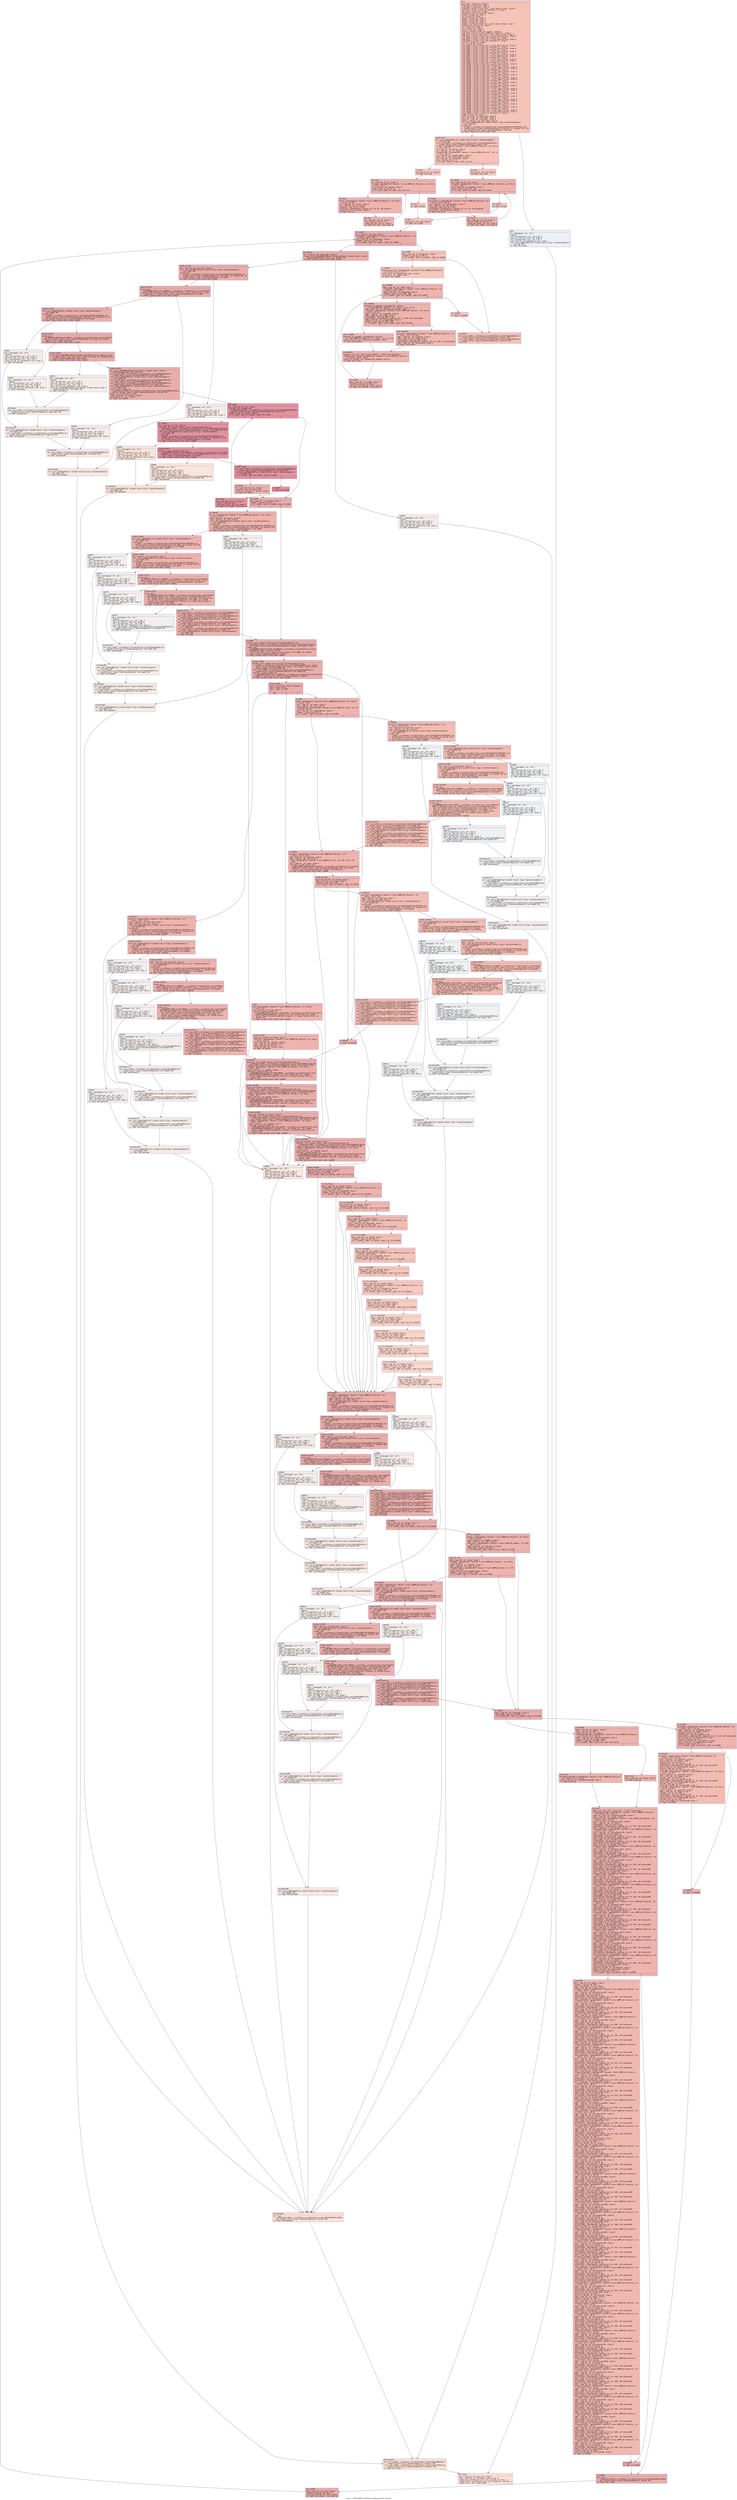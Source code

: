 digraph "CFG for '_ZN9LAMMPS_NS8Molecule9dihedralsEiPc' function" {
	label="CFG for '_ZN9LAMMPS_NS8Molecule9dihedralsEiPc' function";

	Node0x558e609df750 [shape=record,color="#3d50c3ff", style=filled, fillcolor="#e8765c70" fontname="Courier",label="{entry:\l|  %this.addr = alloca ptr, align 8\l  %flag.addr = alloca i32, align 4\l  %line.addr = alloca ptr, align 8\l  %location = alloca %\"class.std::__cxx11::basic_string\", align 8\l  %ref.tmp = alloca %\"class.std::allocator.0\", align 1\l  %exn.slot = alloca ptr, align 8\l  %ehselector.slot = alloca i32, align 4\l  %itype = alloca i32, align 4\l  %m = alloca i32, align 4\l  %atom1 = alloca i32, align 4\l  %atom2 = alloca i32, align 4\l  %atom3 = alloca i32, align 4\l  %atom4 = alloca i32, align 4\l  %typestr = alloca %\"class.std::__cxx11::basic_string\", align 8\l  %newton_bond = alloca i32, align 4\l  %i = alloca i32, align 4\l  %i4 = alloca i32, align 4\l  %i14 = alloca i32, align 4\l  %values = alloca %\"class.std::vector\", align 8\l  %ref.tmp20 = alloca %\"class.LAMMPS_NS::Tokenizer\", align 8\l  %agg.tmp = alloca %\"class.std::__cxx11::basic_string\", align 8\l  %ref.tmp21 = alloca %\"class.std::__cxx11::basic_string\", align 8\l  %ref.tmp22 = alloca %\"class.std::allocator.0\", align 1\l  %agg.tmp27 = alloca %\"class.std::__cxx11::basic_string\", align 8\l  %ref.tmp28 = alloca %\"class.std::allocator.0\", align 1\l  %nwords = alloca i32, align 4\l  %ii = alloca i64, align 8\l  %ref.tmp44 = alloca %\"class.std::__cxx11::basic_string\", align 8\l  %ref.tmp45 = alloca %\"class.std::allocator.0\", align 1\l  %ref.tmp61 = alloca %\"class.std::__cxx11::basic_string\", align 8\l  %ref.tmp62 = alloca %\"class.std::allocator.0\", align 1\l  %ref.tmp65 = alloca %\"class.std::__cxx11::basic_string\", align 8\l  %ref.tmp66 = alloca %\"class.std::allocator.0\", align 1\l  %ref.tmp69 = alloca %\"class.std::__cxx11::basic_string\", align 8\l  %ref.tmp70 = alloca %\"class.std::__cxx11::basic_string\", align 8\l  %ref.tmp71 = alloca %\"class.std::allocator.0\", align 1\l  %ref.tmp86 = alloca %\"class.std::__cxx11::basic_string\", align 8\l  %ref.tmp98 = alloca %\"class.std::__cxx11::basic_string\", align 8\l  %ref.tmp99 = alloca %\"class.std::allocator.0\", align 1\l  %ref.tmp102 = alloca %\"class.std::__cxx11::basic_string\", align 8\l  %ref.tmp103 = alloca %\"class.std::allocator.0\", align 1\l  %ref.tmp106 = alloca %\"class.std::__cxx11::basic_string\", align 8\l  %ref.tmp107 = alloca %\"class.std::__cxx11::basic_string\", align 8\l  %ref.tmp108 = alloca %\"class.std::allocator.0\", align 1\l  %ref.tmp129 = alloca %\"class.std::__cxx11::basic_string\", align 8\l  %ref.tmp130 = alloca %\"class.std::allocator.0\", align 1\l  %ref.tmp133 = alloca %\"class.std::__cxx11::basic_string\", align 8\l  %ref.tmp134 = alloca %\"class.std::allocator.0\", align 1\l  %ref.tmp137 = alloca %\"class.std::__cxx11::basic_string\", align 8\l  %ref.tmp138 = alloca %\"class.std::__cxx11::basic_string\", align 8\l  %ref.tmp139 = alloca %\"class.std::allocator.0\", align 1\l  %ref.tmp155 = alloca %\"class.std::__cxx11::basic_string\", align 8\l  %ref.tmp156 = alloca %\"class.std::allocator.0\", align 1\l  %ref.tmp159 = alloca %\"class.std::__cxx11::basic_string\", align 8\l  %ref.tmp160 = alloca %\"class.std::allocator.0\", align 1\l  %ref.tmp163 = alloca %\"class.std::__cxx11::basic_string\", align 8\l  %ref.tmp164 = alloca %\"class.std::__cxx11::basic_string\", align 8\l  %ref.tmp165 = alloca %\"class.std::allocator.0\", align 1\l  %ref.tmp227 = alloca %\"class.std::__cxx11::basic_string\", align 8\l  %ref.tmp228 = alloca %\"class.std::allocator.0\", align 1\l  %ref.tmp231 = alloca %\"class.std::__cxx11::basic_string\", align 8\l  %ref.tmp232 = alloca %\"class.std::allocator.0\", align 1\l  %ref.tmp235 = alloca %\"class.std::__cxx11::basic_string\", align 8\l  %ref.tmp236 = alloca %\"class.std::__cxx11::basic_string\", align 8\l  %ref.tmp237 = alloca %\"class.std::allocator.0\", align 1\l  %ref.tmp259 = alloca %\"class.std::__cxx11::basic_string\", align 8\l  %ref.tmp260 = alloca %\"class.std::allocator.0\", align 1\l  %ref.tmp263 = alloca %\"class.std::__cxx11::basic_string\", align 8\l  %ref.tmp264 = alloca %\"class.std::allocator.0\", align 1\l  %ref.tmp267 = alloca %\"class.std::__cxx11::basic_string\", align 8\l  %ref.tmp268 = alloca %\"class.std::__cxx11::basic_string\", align 8\l  %ref.tmp269 = alloca %\"class.std::allocator.0\", align 1\l  %i498 = alloca i32, align 4\l  store ptr %this, ptr %this.addr, align 8\l  store i32 %flag, ptr %flag.addr, align 4\l  store ptr %line, ptr %line.addr, align 8\l  %this1 = load ptr, ptr %this.addr, align 8\l  call void @_ZNSaIcEC1Ev(ptr noundef nonnull align 1 dereferenceable(1)\l... %ref.tmp) #15\l  invoke void\l... @_ZNSt7__cxx1112basic_stringIcSt11char_traitsIcESaIcEEC2IS3_EEPKcRKS3_(ptr\l... noundef nonnull align 8 dereferenceable(32) %location, ptr noundef @.str.125,\l... ptr noundef nonnull align 1 dereferenceable(1) %ref.tmp)\l          to label %invoke.cont unwind label %lpad\l}"];
	Node0x558e609df750 -> Node0x558e609f3120[tooltip="entry -> invoke.cont\nProbability 100.00%" ];
	Node0x558e609df750 -> Node0x558e609f31a0[tooltip="entry -> lpad\nProbability 0.00%" ];
	Node0x558e609f3120 [shape=record,color="#3d50c3ff", style=filled, fillcolor="#e8765c70" fontname="Courier",label="{invoke.cont:\l|  call void @_ZNSaIcED1Ev(ptr noundef nonnull align 1 dereferenceable(1)\l... %ref.tmp) #15\l  call void @_ZNSt7__cxx1112basic_stringIcSt11char_traitsIcESaIcEEC1Ev(ptr\l... noundef nonnull align 8 dereferenceable(32) %typestr) #15\l  %force = getelementptr inbounds %\"class.LAMMPS_NS::Pointers\", ptr %this1,\l... i32 0, i32 11\l  %0 = load ptr, ptr %force, align 8\l  %1 = load ptr, ptr %0, align 8\l  %newton_bond2 = getelementptr inbounds %\"class.LAMMPS_NS::Force\", ptr %1,\l... i32 0, i32 23\l  %2 = load i32, ptr %newton_bond2, align 8\l  store i32 %2, ptr %newton_bond, align 4\l  %3 = load i32, ptr %flag.addr, align 4\l  %cmp = icmp eq i32 %3, 0\l  br i1 %cmp, label %if.then, label %if.else\l|{<s0>T|<s1>F}}"];
	Node0x558e609f3120:s0 -> Node0x558e609f3470[tooltip="invoke.cont -> if.then\nProbability 37.50%" ];
	Node0x558e609f3120:s1 -> Node0x558e609f3ac0[tooltip="invoke.cont -> if.else\nProbability 62.50%" ];
	Node0x558e609f3470 [shape=record,color="#3d50c3ff", style=filled, fillcolor="#ed836670" fontname="Courier",label="{if.then:\l|  store i32 0, ptr %i, align 4\l  br label %for.cond\l}"];
	Node0x558e609f3470 -> Node0x558e609f3c80[tooltip="if.then -> for.cond\nProbability 100.00%" ];
	Node0x558e609f3c80 [shape=record,color="#3d50c3ff", style=filled, fillcolor="#d8564670" fontname="Courier",label="{for.cond:\l|  %4 = load i32, ptr %i, align 4\l  %natoms = getelementptr inbounds %\"class.LAMMPS_NS::Molecule\", ptr %this1,\l... i32 0, i32 4\l  %5 = load i32, ptr %natoms, align 8\l  %cmp3 = icmp slt i32 %4, %5\l  br i1 %cmp3, label %for.body, label %for.end\l|{<s0>T|<s1>F}}"];
	Node0x558e609f3c80:s0 -> Node0x558e609f4000[tooltip="for.cond -> for.body\nProbability 96.88%" ];
	Node0x558e609f3c80:s1 -> Node0x558e609f4080[tooltip="for.cond -> for.end\nProbability 3.12%" ];
	Node0x558e609f4000 [shape=record,color="#3d50c3ff", style=filled, fillcolor="#d8564670" fontname="Courier",label="{for.body:\l|  %count = getelementptr inbounds %\"class.LAMMPS_NS::Molecule\", ptr %this1,\l... i32 0, i32 103\l  %6 = load ptr, ptr %count, align 8\l  %7 = load i32, ptr %i, align 4\l  %idxprom = sext i32 %7 to i64\l  %arrayidx = getelementptr inbounds i32, ptr %6, i64 %idxprom\l  store i32 0, ptr %arrayidx, align 4\l  br label %for.inc\l}"];
	Node0x558e609f4000 -> Node0x558e609f4580[tooltip="for.body -> for.inc\nProbability 100.00%" ];
	Node0x558e609f4580 [shape=record,color="#3d50c3ff", style=filled, fillcolor="#d8564670" fontname="Courier",label="{for.inc:\l|  %8 = load i32, ptr %i, align 4\l  %inc = add nsw i32 %8, 1\l  store i32 %inc, ptr %i, align 4\l  br label %for.cond, !llvm.loop !6\l}"];
	Node0x558e609f4580 -> Node0x558e609f3c80[tooltip="for.inc -> for.cond\nProbability 100.00%" ];
	Node0x558e609f31a0 [shape=record,color="#3d50c3ff", style=filled, fillcolor="#d4dbe670" fontname="Courier",label="{lpad:\l|  %9 = landingpad \{ ptr, i32 \}\l          cleanup\l  %10 = extractvalue \{ ptr, i32 \} %9, 0\l  store ptr %10, ptr %exn.slot, align 8\l  %11 = extractvalue \{ ptr, i32 \} %9, 1\l  store i32 %11, ptr %ehselector.slot, align 4\l  call void @_ZNSaIcED1Ev(ptr noundef nonnull align 1 dereferenceable(1)\l... %ref.tmp) #15\l  br label %eh.resume\l}"];
	Node0x558e609f31a0 -> Node0x558e609f4dd0[tooltip="lpad -> eh.resume\nProbability 100.00%" ];
	Node0x558e609f4080 [shape=record,color="#3d50c3ff", style=filled, fillcolor="#ed836670" fontname="Courier",label="{for.end:\l|  br label %if.end\l}"];
	Node0x558e609f4080 -> Node0x558e609f4e90[tooltip="for.end -> if.end\nProbability 100.00%" ];
	Node0x558e609f3ac0 [shape=record,color="#3d50c3ff", style=filled, fillcolor="#ec7f6370" fontname="Courier",label="{if.else:\l|  store i32 0, ptr %i4, align 4\l  br label %for.cond5\l}"];
	Node0x558e609f3ac0 -> Node0x558e609f1800[tooltip="if.else -> for.cond5\nProbability 100.00%" ];
	Node0x558e609f1800 [shape=record,color="#3d50c3ff", style=filled, fillcolor="#d6524470" fontname="Courier",label="{for.cond5:\l|  %12 = load i32, ptr %i4, align 4\l  %natoms6 = getelementptr inbounds %\"class.LAMMPS_NS::Molecule\", ptr %this1,\l... i32 0, i32 4\l  %13 = load i32, ptr %natoms6, align 8\l  %cmp7 = icmp slt i32 %12, %13\l  br i1 %cmp7, label %for.body8, label %for.end13\l|{<s0>T|<s1>F}}"];
	Node0x558e609f1800:s0 -> Node0x558e609f1b80[tooltip="for.cond5 -> for.body8\nProbability 96.88%" ];
	Node0x558e609f1800:s1 -> Node0x558e609f1c00[tooltip="for.cond5 -> for.end13\nProbability 3.12%" ];
	Node0x558e609f1b80 [shape=record,color="#3d50c3ff", style=filled, fillcolor="#d6524470" fontname="Courier",label="{for.body8:\l|  %num_dihedral = getelementptr inbounds %\"class.LAMMPS_NS::Molecule\", ptr\l... %this1, i32 0, i32 62\l  %14 = load ptr, ptr %num_dihedral, align 8\l  %15 = load i32, ptr %i4, align 4\l  %idxprom9 = sext i32 %15 to i64\l  %arrayidx10 = getelementptr inbounds i32, ptr %14, i64 %idxprom9\l  store i32 0, ptr %arrayidx10, align 4\l  br label %for.inc11\l}"];
	Node0x558e609f1b80 -> Node0x558e609f5f20[tooltip="for.body8 -> for.inc11\nProbability 100.00%" ];
	Node0x558e609f5f20 [shape=record,color="#3d50c3ff", style=filled, fillcolor="#d6524470" fontname="Courier",label="{for.inc11:\l|  %16 = load i32, ptr %i4, align 4\l  %inc12 = add nsw i32 %16, 1\l  store i32 %inc12, ptr %i4, align 4\l  br label %for.cond5, !llvm.loop !8\l}"];
	Node0x558e609f5f20 -> Node0x558e609f1800[tooltip="for.inc11 -> for.cond5\nProbability 100.00%" ];
	Node0x558e609f1c00 [shape=record,color="#3d50c3ff", style=filled, fillcolor="#ec7f6370" fontname="Courier",label="{for.end13:\l|  br label %if.end\l}"];
	Node0x558e609f1c00 -> Node0x558e609f4e90[tooltip="for.end13 -> if.end\nProbability 100.00%" ];
	Node0x558e609f4e90 [shape=record,color="#3d50c3ff", style=filled, fillcolor="#e8765c70" fontname="Courier",label="{if.end:\l|  store i32 0, ptr %i14, align 4\l  br label %for.cond15\l}"];
	Node0x558e609f4e90 -> Node0x558e609f64b0[tooltip="if.end -> for.cond15\nProbability 100.00%" ];
	Node0x558e609f64b0 [shape=record,color="#3d50c3ff", style=filled, fillcolor="#d0473d70" fontname="Courier",label="{for.cond15:\l|  %17 = load i32, ptr %i14, align 4\l  %ndihedrals = getelementptr inbounds %\"class.LAMMPS_NS::Molecule\", ptr\l... %this1, i32 0, i32 7\l  %18 = load i32, ptr %ndihedrals, align 4\l  %cmp16 = icmp slt i32 %17, %18\l  br i1 %cmp16, label %for.body17, label %for.end495\l|{<s0>T|<s1>F}}"];
	Node0x558e609f64b0:s0 -> Node0x558e609f6840[tooltip="for.cond15 -> for.body17\nProbability 96.88%" ];
	Node0x558e609f64b0:s1 -> Node0x558e609f68c0[tooltip="for.cond15 -> for.end495\nProbability 3.12%" ];
	Node0x558e609f6840 [shape=record,color="#3d50c3ff", style=filled, fillcolor="#d0473d70" fontname="Courier",label="{for.body17:\l|  %19 = load ptr, ptr %line.addr, align 8\l  invoke void @_ZN9LAMMPS_NS8Molecule8readlineEPc(ptr noundef nonnull align 8\l... dereferenceable(1032) %this1, ptr noundef %19)\l          to label %invoke.cont19 unwind label %lpad18\l}"];
	Node0x558e609f6840 -> Node0x558e609f6aa0[tooltip="for.body17 -> invoke.cont19\nProbability 100.00%" ];
	Node0x558e609f6840 -> Node0x558e609f6b20[tooltip="for.body17 -> lpad18\nProbability 0.00%" ];
	Node0x558e609f6aa0 [shape=record,color="#3d50c3ff", style=filled, fillcolor="#d0473d70" fontname="Courier",label="{invoke.cont19:\l|  %20 = load ptr, ptr %line.addr, align 8\l  call void @_ZNSaIcEC1Ev(ptr noundef nonnull align 1 dereferenceable(1)\l... %ref.tmp22) #15\l  invoke void\l... @_ZNSt7__cxx1112basic_stringIcSt11char_traitsIcESaIcEEC2IS3_EEPKcRKS3_(ptr\l... noundef nonnull align 8 dereferenceable(32) %ref.tmp21, ptr noundef %20, ptr\l... noundef nonnull align 1 dereferenceable(1) %ref.tmp22)\l          to label %invoke.cont24 unwind label %lpad23\l}"];
	Node0x558e609f6aa0 -> Node0x558e609f6f10[tooltip="invoke.cont19 -> invoke.cont24\nProbability 100.00%" ];
	Node0x558e609f6aa0 -> Node0x558e609f6f60[tooltip="invoke.cont19 -> lpad23\nProbability 0.00%" ];
	Node0x558e609f6f10 [shape=record,color="#3d50c3ff", style=filled, fillcolor="#d0473d70" fontname="Courier",label="{invoke.cont24:\l|  invoke void\l... @_ZN9LAMMPS_NS5utils4trimERKNSt7__cxx1112basic_stringIcSt11char_traitsIcESaIcE\l...EE(ptr dead_on_unwind writable sret(%\"class.std::__cxx11::basic_string\") align\l... 8 %agg.tmp, ptr noundef nonnull align 8 dereferenceable(32) %ref.tmp21)\l          to label %invoke.cont26 unwind label %lpad25\l}"];
	Node0x558e609f6f10 -> Node0x558e609f6ec0[tooltip="invoke.cont24 -> invoke.cont26\nProbability 100.00%" ];
	Node0x558e609f6f10 -> Node0x558e609f71c0[tooltip="invoke.cont24 -> lpad25\nProbability 0.00%" ];
	Node0x558e609f6ec0 [shape=record,color="#3d50c3ff", style=filled, fillcolor="#d0473d70" fontname="Courier",label="{invoke.cont26:\l|  call void @_ZNSaIcEC1Ev(ptr noundef nonnull align 1 dereferenceable(1)\l... %ref.tmp28) #15\l  invoke void\l... @_ZNSt7__cxx1112basic_stringIcSt11char_traitsIcESaIcEEC2IS3_EEPKcRKS3_(ptr\l... noundef nonnull align 8 dereferenceable(32) %agg.tmp27, ptr noundef @.str.19,\l... ptr noundef nonnull align 1 dereferenceable(1) %ref.tmp28)\l          to label %invoke.cont30 unwind label %lpad29\l}"];
	Node0x558e609f6ec0 -> Node0x558e609f7580[tooltip="invoke.cont26 -> invoke.cont30\nProbability 100.00%" ];
	Node0x558e609f6ec0 -> Node0x558e609f7600[tooltip="invoke.cont26 -> lpad29\nProbability 0.00%" ];
	Node0x558e609f7580 [shape=record,color="#3d50c3ff", style=filled, fillcolor="#d0473d70" fontname="Courier",label="{invoke.cont30:\l|  invoke void\l... @_ZN9LAMMPS_NS9TokenizerC1ENSt7__cxx1112basic_stringIcSt11char_traitsIcESaIcEE\l...ES6_(ptr noundef nonnull align 8 dereferenceable(80) %ref.tmp20, ptr noundef\l... %agg.tmp, ptr noundef %agg.tmp27)\l          to label %invoke.cont32 unwind label %lpad31\l}"];
	Node0x558e609f7580 -> Node0x558e609f7530[tooltip="invoke.cont30 -> invoke.cont32\nProbability 100.00%" ];
	Node0x558e609f7580 -> Node0x558e609f7830[tooltip="invoke.cont30 -> lpad31\nProbability 0.00%" ];
	Node0x558e609f7530 [shape=record,color="#3d50c3ff", style=filled, fillcolor="#d0473d70" fontname="Courier",label="{invoke.cont32:\l|  invoke void @_ZN9LAMMPS_NS9Tokenizer9as_vectorB5cxx11Ev(ptr dead_on_unwind\l... writable sret(%\"class.std::vector\") align 8 %values, ptr noundef nonnull\l... align 8 dereferenceable(80) %ref.tmp20)\l          to label %invoke.cont34 unwind label %lpad33\l}"];
	Node0x558e609f7530 -> Node0x558e609f7b40[tooltip="invoke.cont32 -> invoke.cont34\nProbability 100.00%" ];
	Node0x558e609f7530 -> Node0x558e609f7b90[tooltip="invoke.cont32 -> lpad33\nProbability 0.00%" ];
	Node0x558e609f7b40 [shape=record,color="#3d50c3ff", style=filled, fillcolor="#d0473d70" fontname="Courier",label="{invoke.cont34:\l|  call void @_ZN9LAMMPS_NS9TokenizerD2Ev(ptr noundef nonnull align 8\l... dereferenceable(80) %ref.tmp20) #15\l  call void @_ZNSt7__cxx1112basic_stringIcSt11char_traitsIcESaIcEED1Ev(ptr\l... noundef nonnull align 8 dereferenceable(32) %agg.tmp27) #15\l  call void @_ZNSaIcED1Ev(ptr noundef nonnull align 1 dereferenceable(1)\l... %ref.tmp28) #15\l  call void @_ZNSt7__cxx1112basic_stringIcSt11char_traitsIcESaIcEED1Ev(ptr\l... noundef nonnull align 8 dereferenceable(32) %agg.tmp) #15\l  call void @_ZNSt7__cxx1112basic_stringIcSt11char_traitsIcESaIcEED1Ev(ptr\l... noundef nonnull align 8 dereferenceable(32) %ref.tmp21) #15\l  call void @_ZNSaIcED1Ev(ptr noundef nonnull align 1 dereferenceable(1)\l... %ref.tmp22) #15\l  %call = call noundef i64\l... @_ZNKSt6vectorINSt7__cxx1112basic_stringIcSt11char_traitsIcESaIcEEESaIS5_EE4si\l...zeEv(ptr noundef nonnull align 8 dereferenceable(24) %values) #15\l  %conv = trunc i64 %call to i32\l  store i32 %conv, ptr %nwords, align 4\l  store i64 0, ptr %ii, align 8\l  br label %for.cond39\l}"];
	Node0x558e609f7b40 -> Node0x558e609f8710[tooltip="invoke.cont34 -> for.cond39\nProbability 100.00%" ];
	Node0x558e609f8710 [shape=record,color="#b70d28ff", style=filled, fillcolor="#b70d2870" fontname="Courier",label="{for.cond39:\l|  %21 = load i64, ptr %ii, align 8\l  %call40 = call noundef i64\l... @_ZNKSt6vectorINSt7__cxx1112basic_stringIcSt11char_traitsIcESaIcEEESaIS5_EE4si\l...zeEv(ptr noundef nonnull align 8 dereferenceable(24) %values) #15\l  %cmp41 = icmp ult i64 %21, %call40\l  br i1 %cmp41, label %for.body42, label %for.end58\l|{<s0>T|<s1>F}}"];
	Node0x558e609f8710:s0 -> Node0x558e609f8a30[tooltip="for.cond39 -> for.body42\nProbability 96.88%" ];
	Node0x558e609f8710:s1 -> Node0x558e609f8a80[tooltip="for.cond39 -> for.end58\nProbability 3.12%" ];
	Node0x558e609f8a30 [shape=record,color="#b70d28ff", style=filled, fillcolor="#b70d2870" fontname="Courier",label="{for.body42:\l|  %22 = load i64, ptr %ii, align 8\l  %call43 = call noundef nonnull align 8 dereferenceable(32) ptr\l... @_ZNSt6vectorINSt7__cxx1112basic_stringIcSt11char_traitsIcESaIcEEESaIS5_EEixEm\l...(ptr noundef nonnull align 8 dereferenceable(24) %values, i64 noundef %22) #15\l  call void @_ZNSaIcEC1Ev(ptr noundef nonnull align 1 dereferenceable(1)\l... %ref.tmp45) #15\l  invoke void\l... @_ZNSt7__cxx1112basic_stringIcSt11char_traitsIcESaIcEEC2IS3_EEPKcRKS3_(ptr\l... noundef nonnull align 8 dereferenceable(32) %ref.tmp44, ptr noundef @.str.87,\l... ptr noundef nonnull align 1 dereferenceable(1) %ref.tmp45)\l          to label %invoke.cont47 unwind label %lpad46\l}"];
	Node0x558e609f8a30 -> Node0x558e609f8f60[tooltip="for.body42 -> invoke.cont47\nProbability 100.00%" ];
	Node0x558e609f8a30 -> Node0x558e609f8fe0[tooltip="for.body42 -> lpad46\nProbability 0.00%" ];
	Node0x558e609f8f60 [shape=record,color="#b70d28ff", style=filled, fillcolor="#b70d2870" fontname="Courier",label="{invoke.cont47:\l|  %call50 = invoke noundef zeroext i1\l... @_ZN9LAMMPS_NS5utils8strmatchERKNSt7__cxx1112basic_stringIcSt11char_traitsIcES\l...aIcEEES8_(ptr noundef nonnull align 8 dereferenceable(32) %call43, ptr noundef\l... nonnull align 8 dereferenceable(32) %ref.tmp44)\l          to label %invoke.cont49 unwind label %lpad48\l}"];
	Node0x558e609f8f60 -> Node0x558e609f8f10[tooltip="invoke.cont47 -> invoke.cont49\nProbability 100.00%" ];
	Node0x558e609f8f60 -> Node0x558e609f9270[tooltip="invoke.cont47 -> lpad48\nProbability 0.00%" ];
	Node0x558e609f8f10 [shape=record,color="#b70d28ff", style=filled, fillcolor="#b70d2870" fontname="Courier",label="{invoke.cont49:\l|  call void @_ZNSt7__cxx1112basic_stringIcSt11char_traitsIcESaIcEED1Ev(ptr\l... noundef nonnull align 8 dereferenceable(32) %ref.tmp44) #15\l  call void @_ZNSaIcED1Ev(ptr noundef nonnull align 1 dereferenceable(1)\l... %ref.tmp45) #15\l  br i1 %call50, label %if.then53, label %if.end55\l|{<s0>T|<s1>F}}"];
	Node0x558e609f8f10:s0 -> Node0x558e609f9710[tooltip="invoke.cont49 -> if.then53\nProbability 3.12%" ];
	Node0x558e609f8f10:s1 -> Node0x558e609f9790[tooltip="invoke.cont49 -> if.end55\nProbability 96.88%" ];
	Node0x558e609f9710 [shape=record,color="#3d50c3ff", style=filled, fillcolor="#d6524470" fontname="Courier",label="{if.then53:\l|  %23 = load i64, ptr %ii, align 8\l  %conv54 = trunc i64 %23 to i32\l  store i32 %conv54, ptr %nwords, align 4\l  br label %for.end58\l}"];
	Node0x558e609f9710 -> Node0x558e609f8a80[tooltip="if.then53 -> for.end58\nProbability 100.00%" ];
	Node0x558e609f6b20 [shape=record,color="#3d50c3ff", style=filled, fillcolor="#ead5c970" fontname="Courier",label="{lpad18:\l|  %24 = landingpad \{ ptr, i32 \}\l          cleanup\l  %25 = extractvalue \{ ptr, i32 \} %24, 0\l  store ptr %25, ptr %exn.slot, align 8\l  %26 = extractvalue \{ ptr, i32 \} %24, 1\l  store i32 %26, ptr %ehselector.slot, align 4\l  br label %ehcleanup521\l}"];
	Node0x558e609f6b20 -> Node0x558e609f9d70[tooltip="lpad18 -> ehcleanup521\nProbability 100.00%" ];
	Node0x558e609f6f60 [shape=record,color="#3d50c3ff", style=filled, fillcolor="#ead5c970" fontname="Courier",label="{lpad23:\l|  %27 = landingpad \{ ptr, i32 \}\l          cleanup\l  %28 = extractvalue \{ ptr, i32 \} %27, 0\l  store ptr %28, ptr %exn.slot, align 8\l  %29 = extractvalue \{ ptr, i32 \} %27, 1\l  store i32 %29, ptr %ehselector.slot, align 4\l  br label %ehcleanup38\l}"];
	Node0x558e609f6f60 -> Node0x558e609fa0e0[tooltip="lpad23 -> ehcleanup38\nProbability 100.00%" ];
	Node0x558e609f71c0 [shape=record,color="#3d50c3ff", style=filled, fillcolor="#ead5c970" fontname="Courier",label="{lpad25:\l|  %30 = landingpad \{ ptr, i32 \}\l          cleanup\l  %31 = extractvalue \{ ptr, i32 \} %30, 0\l  store ptr %31, ptr %exn.slot, align 8\l  %32 = extractvalue \{ ptr, i32 \} %30, 1\l  store i32 %32, ptr %ehselector.slot, align 4\l  br label %ehcleanup37\l}"];
	Node0x558e609f71c0 -> Node0x558e609fa450[tooltip="lpad25 -> ehcleanup37\nProbability 100.00%" ];
	Node0x558e609f7600 [shape=record,color="#3d50c3ff", style=filled, fillcolor="#ead5c970" fontname="Courier",label="{lpad29:\l|  %33 = landingpad \{ ptr, i32 \}\l          cleanup\l  %34 = extractvalue \{ ptr, i32 \} %33, 0\l  store ptr %34, ptr %exn.slot, align 8\l  %35 = extractvalue \{ ptr, i32 \} %33, 1\l  store i32 %35, ptr %ehselector.slot, align 4\l  br label %ehcleanup35\l}"];
	Node0x558e609f7600 -> Node0x558e609fa820[tooltip="lpad29 -> ehcleanup35\nProbability 100.00%" ];
	Node0x558e609f7830 [shape=record,color="#3d50c3ff", style=filled, fillcolor="#ead5c970" fontname="Courier",label="{lpad31:\l|  %36 = landingpad \{ ptr, i32 \}\l          cleanup\l  %37 = extractvalue \{ ptr, i32 \} %36, 0\l  store ptr %37, ptr %exn.slot, align 8\l  %38 = extractvalue \{ ptr, i32 \} %36, 1\l  store i32 %38, ptr %ehselector.slot, align 4\l  br label %ehcleanup\l}"];
	Node0x558e609f7830 -> Node0x558e609fabf0[tooltip="lpad31 -> ehcleanup\nProbability 100.00%" ];
	Node0x558e609f7b90 [shape=record,color="#3d50c3ff", style=filled, fillcolor="#ead5c970" fontname="Courier",label="{lpad33:\l|  %39 = landingpad \{ ptr, i32 \}\l          cleanup\l  %40 = extractvalue \{ ptr, i32 \} %39, 0\l  store ptr %40, ptr %exn.slot, align 8\l  %41 = extractvalue \{ ptr, i32 \} %39, 1\l  store i32 %41, ptr %ehselector.slot, align 4\l  call void @_ZN9LAMMPS_NS9TokenizerD2Ev(ptr noundef nonnull align 8\l... dereferenceable(80) %ref.tmp20) #15\l  br label %ehcleanup\l}"];
	Node0x558e609f7b90 -> Node0x558e609fabf0[tooltip="lpad33 -> ehcleanup\nProbability 100.00%" ];
	Node0x558e609fabf0 [shape=record,color="#3d50c3ff", style=filled, fillcolor="#eed0c070" fontname="Courier",label="{ehcleanup:\l|  call void @_ZNSt7__cxx1112basic_stringIcSt11char_traitsIcESaIcEED1Ev(ptr\l... noundef nonnull align 8 dereferenceable(32) %agg.tmp27) #15\l  br label %ehcleanup35\l}"];
	Node0x558e609fabf0 -> Node0x558e609fa820[tooltip="ehcleanup -> ehcleanup35\nProbability 100.00%" ];
	Node0x558e609fa820 [shape=record,color="#3d50c3ff", style=filled, fillcolor="#efcebd70" fontname="Courier",label="{ehcleanup35:\l|  call void @_ZNSaIcED1Ev(ptr noundef nonnull align 1 dereferenceable(1)\l... %ref.tmp28) #15\l  call void @_ZNSt7__cxx1112basic_stringIcSt11char_traitsIcESaIcEED1Ev(ptr\l... noundef nonnull align 8 dereferenceable(32) %agg.tmp) #15\l  br label %ehcleanup37\l}"];
	Node0x558e609fa820 -> Node0x558e609fa450[tooltip="ehcleanup35 -> ehcleanup37\nProbability 100.00%" ];
	Node0x558e609fa450 [shape=record,color="#3d50c3ff", style=filled, fillcolor="#f1ccb870" fontname="Courier",label="{ehcleanup37:\l|  call void @_ZNSt7__cxx1112basic_stringIcSt11char_traitsIcESaIcEED1Ev(ptr\l... noundef nonnull align 8 dereferenceable(32) %ref.tmp21) #15\l  br label %ehcleanup38\l}"];
	Node0x558e609fa450 -> Node0x558e609fa0e0[tooltip="ehcleanup37 -> ehcleanup38\nProbability 100.00%" ];
	Node0x558e609fa0e0 [shape=record,color="#3d50c3ff", style=filled, fillcolor="#f1ccb870" fontname="Courier",label="{ehcleanup38:\l|  call void @_ZNSaIcED1Ev(ptr noundef nonnull align 1 dereferenceable(1)\l... %ref.tmp22) #15\l  br label %ehcleanup521\l}"];
	Node0x558e609fa0e0 -> Node0x558e609f9d70[tooltip="ehcleanup38 -> ehcleanup521\nProbability 100.00%" ];
	Node0x558e609f8fe0 [shape=record,color="#3d50c3ff", style=filled, fillcolor="#f4c5ad70" fontname="Courier",label="{lpad46:\l|  %42 = landingpad \{ ptr, i32 \}\l          cleanup\l  %43 = extractvalue \{ ptr, i32 \} %42, 0\l  store ptr %43, ptr %exn.slot, align 8\l  %44 = extractvalue \{ ptr, i32 \} %42, 1\l  store i32 %44, ptr %ehselector.slot, align 4\l  br label %ehcleanup52\l}"];
	Node0x558e609f8fe0 -> Node0x558e609fbb00[tooltip="lpad46 -> ehcleanup52\nProbability 100.00%" ];
	Node0x558e609f9270 [shape=record,color="#3d50c3ff", style=filled, fillcolor="#f4c5ad70" fontname="Courier",label="{lpad48:\l|  %45 = landingpad \{ ptr, i32 \}\l          cleanup\l  %46 = extractvalue \{ ptr, i32 \} %45, 0\l  store ptr %46, ptr %exn.slot, align 8\l  %47 = extractvalue \{ ptr, i32 \} %45, 1\l  store i32 %47, ptr %ehselector.slot, align 4\l  call void @_ZNSt7__cxx1112basic_stringIcSt11char_traitsIcESaIcEED1Ev(ptr\l... noundef nonnull align 8 dereferenceable(32) %ref.tmp44) #15\l  br label %ehcleanup52\l}"];
	Node0x558e609f9270 -> Node0x558e609fbb00[tooltip="lpad48 -> ehcleanup52\nProbability 100.00%" ];
	Node0x558e609fbb00 [shape=record,color="#3d50c3ff", style=filled, fillcolor="#f6bfa670" fontname="Courier",label="{ehcleanup52:\l|  call void @_ZNSaIcED1Ev(ptr noundef nonnull align 1 dereferenceable(1)\l... %ref.tmp45) #15\l  br label %ehcleanup492\l}"];
	Node0x558e609fbb00 -> Node0x558e609fc900[tooltip="ehcleanup52 -> ehcleanup492\nProbability 100.00%" ];
	Node0x558e609f9790 [shape=record,color="#b70d28ff", style=filled, fillcolor="#b70d2870" fontname="Courier",label="{if.end55:\l|  br label %for.inc56\l}"];
	Node0x558e609f9790 -> Node0x558e609fc9c0[tooltip="if.end55 -> for.inc56\nProbability 100.00%" ];
	Node0x558e609fc9c0 [shape=record,color="#b70d28ff", style=filled, fillcolor="#b70d2870" fontname="Courier",label="{for.inc56:\l|  %48 = load i64, ptr %ii, align 8\l  %inc57 = add i64 %48, 1\l  store i64 %inc57, ptr %ii, align 8\l  br label %for.cond39, !llvm.loop !9\l}"];
	Node0x558e609fc9c0 -> Node0x558e609f8710[tooltip="for.inc56 -> for.cond39\nProbability 100.00%" ];
	Node0x558e609f8a80 [shape=record,color="#3d50c3ff", style=filled, fillcolor="#d0473d70" fontname="Courier",label="{for.end58:\l|  %49 = load i32, ptr %nwords, align 4\l  %cmp59 = icmp ne i32 %49, 6\l  br i1 %cmp59, label %if.then60, label %if.end85\l|{<s0>T|<s1>F}}"];
	Node0x558e609f8a80:s0 -> Node0x558e609fced0[tooltip="for.end58 -> if.then60\nProbability 50.00%" ];
	Node0x558e609f8a80:s1 -> Node0x558e609fcf50[tooltip="for.end58 -> if.end85\nProbability 50.00%" ];
	Node0x558e609fced0 [shape=record,color="#3d50c3ff", style=filled, fillcolor="#d6524470" fontname="Courier",label="{if.then60:\l|  %error = getelementptr inbounds %\"class.LAMMPS_NS::Pointers\", ptr %this1,\l... i32 0, i32 3\l  %50 = load ptr, ptr %error, align 8\l  %51 = load ptr, ptr %50, align 8\l  call void @_ZNSaIcEC1Ev(ptr noundef nonnull align 1 dereferenceable(1)\l... %ref.tmp62) #15\l  invoke void\l... @_ZNSt7__cxx1112basic_stringIcSt11char_traitsIcESaIcEEC2IS3_EEPKcRKS3_(ptr\l... noundef nonnull align 8 dereferenceable(32) %ref.tmp61, ptr noundef @.str,\l... ptr noundef nonnull align 1 dereferenceable(1) %ref.tmp62)\l          to label %invoke.cont64 unwind label %lpad63\l}"];
	Node0x558e609fced0 -> Node0x558e609fd3e0[tooltip="if.then60 -> invoke.cont64\nProbability 100.00%" ];
	Node0x558e609fced0 -> Node0x558e609fd460[tooltip="if.then60 -> lpad63\nProbability 0.00%" ];
	Node0x558e609fd3e0 [shape=record,color="#3d50c3ff", style=filled, fillcolor="#d6524470" fontname="Courier",label="{invoke.cont64:\l|  call void @_ZNSaIcEC1Ev(ptr noundef nonnull align 1 dereferenceable(1)\l... %ref.tmp66) #15\l  invoke void\l... @_ZNSt7__cxx1112basic_stringIcSt11char_traitsIcESaIcEEC2IS3_EEPKcRKS3_(ptr\l... noundef nonnull align 8 dereferenceable(32) %ref.tmp65, ptr noundef @.str.88,\l... ptr noundef nonnull align 1 dereferenceable(1) %ref.tmp66)\l          to label %invoke.cont68 unwind label %lpad67\l}"];
	Node0x558e609fd3e0 -> Node0x558e609fd780[tooltip="invoke.cont64 -> invoke.cont68\nProbability 100.00%" ];
	Node0x558e609fd3e0 -> Node0x558e609fd7d0[tooltip="invoke.cont64 -> lpad67\nProbability 0.00%" ];
	Node0x558e609fd780 [shape=record,color="#3d50c3ff", style=filled, fillcolor="#d6524470" fontname="Courier",label="{invoke.cont68:\l|  %52 = load ptr, ptr %line.addr, align 8\l  call void @_ZNSaIcEC1Ev(ptr noundef nonnull align 1 dereferenceable(1)\l... %ref.tmp71) #15\l  invoke void\l... @_ZNSt7__cxx1112basic_stringIcSt11char_traitsIcESaIcEEC2IS3_EEPKcRKS3_(ptr\l... noundef nonnull align 8 dereferenceable(32) %ref.tmp70, ptr noundef %52, ptr\l... noundef nonnull align 1 dereferenceable(1) %ref.tmp71)\l          to label %invoke.cont73 unwind label %lpad72\l}"];
	Node0x558e609fd780 -> Node0x558e609fdb70[tooltip="invoke.cont68 -> invoke.cont73\nProbability 100.00%" ];
	Node0x558e609fd780 -> Node0x558e609fdbc0[tooltip="invoke.cont68 -> lpad72\nProbability 0.00%" ];
	Node0x558e609fdb70 [shape=record,color="#3d50c3ff", style=filled, fillcolor="#d6524470" fontname="Courier",label="{invoke.cont73:\l|  invoke void\l... @_ZN9LAMMPS_NS5utils4trimERKNSt7__cxx1112basic_stringIcSt11char_traitsIcESaIcE\l...EE(ptr dead_on_unwind writable sret(%\"class.std::__cxx11::basic_string\") align\l... 8 %ref.tmp69, ptr noundef nonnull align 8 dereferenceable(32) %ref.tmp70)\l          to label %invoke.cont75 unwind label %lpad74\l}"];
	Node0x558e609fdb70 -> Node0x558e609fdb20[tooltip="invoke.cont73 -> invoke.cont75\nProbability 100.00%" ];
	Node0x558e609fdb70 -> Node0x558e609fde50[tooltip="invoke.cont73 -> lpad74\nProbability 0.00%" ];
	Node0x558e609fdb20 [shape=record,color="#3d50c3ff", style=filled, fillcolor="#d6524470" fontname="Courier",label="{invoke.cont75:\l|  invoke void\l... @_ZN9LAMMPS_NS5Error3allIJRKNSt7__cxx1112basic_stringIcSt11char_traitsIcESaIcE\l...EES7_EEEvS9_iS9_DpOT_(ptr noundef nonnull align 8 dereferenceable(196) %51,\l... ptr noundef nonnull align 8 dereferenceable(32) %ref.tmp61, i32 noundef 1203,\l... ptr noundef nonnull align 8 dereferenceable(32) %ref.tmp65, ptr noundef\l... nonnull align 8 dereferenceable(32) %location, ptr noundef nonnull align 8\l... dereferenceable(32) %ref.tmp69)\l          to label %invoke.cont77 unwind label %lpad76\l}"];
	Node0x558e609fdb20 -> Node0x558e609fe170[tooltip="invoke.cont75 -> invoke.cont77\nProbability 100.00%" ];
	Node0x558e609fdb20 -> Node0x558e609fe1f0[tooltip="invoke.cont75 -> lpad76\nProbability 0.00%" ];
	Node0x558e609fe170 [shape=record,color="#3d50c3ff", style=filled, fillcolor="#d6524470" fontname="Courier",label="{invoke.cont77:\l|  call void @_ZNSt7__cxx1112basic_stringIcSt11char_traitsIcESaIcEED1Ev(ptr\l... noundef nonnull align 8 dereferenceable(32) %ref.tmp69) #15\l  call void @_ZNSt7__cxx1112basic_stringIcSt11char_traitsIcESaIcEED1Ev(ptr\l... noundef nonnull align 8 dereferenceable(32) %ref.tmp70) #15\l  call void @_ZNSaIcED1Ev(ptr noundef nonnull align 1 dereferenceable(1)\l... %ref.tmp71) #15\l  call void @_ZNSt7__cxx1112basic_stringIcSt11char_traitsIcESaIcEED1Ev(ptr\l... noundef nonnull align 8 dereferenceable(32) %ref.tmp65) #15\l  call void @_ZNSaIcED1Ev(ptr noundef nonnull align 1 dereferenceable(1)\l... %ref.tmp66) #15\l  call void @_ZNSt7__cxx1112basic_stringIcSt11char_traitsIcESaIcEED1Ev(ptr\l... noundef nonnull align 8 dereferenceable(32) %ref.tmp61) #15\l  call void @_ZNSaIcED1Ev(ptr noundef nonnull align 1 dereferenceable(1)\l... %ref.tmp62) #15\l  br label %if.end85\l}"];
	Node0x558e609fe170 -> Node0x558e609fcf50[tooltip="invoke.cont77 -> if.end85\nProbability 100.00%" ];
	Node0x558e609fd460 [shape=record,color="#3d50c3ff", style=filled, fillcolor="#e5d8d170" fontname="Courier",label="{lpad63:\l|  %53 = landingpad \{ ptr, i32 \}\l          cleanup\l  %54 = extractvalue \{ ptr, i32 \} %53, 0\l  store ptr %54, ptr %exn.slot, align 8\l  %55 = extractvalue \{ ptr, i32 \} %53, 1\l  store i32 %55, ptr %ehselector.slot, align 4\l  br label %ehcleanup84\l}"];
	Node0x558e609fd460 -> Node0x558e609fee80[tooltip="lpad63 -> ehcleanup84\nProbability 100.00%" ];
	Node0x558e609fd7d0 [shape=record,color="#3d50c3ff", style=filled, fillcolor="#e5d8d170" fontname="Courier",label="{lpad67:\l|  %56 = landingpad \{ ptr, i32 \}\l          cleanup\l  %57 = extractvalue \{ ptr, i32 \} %56, 0\l  store ptr %57, ptr %exn.slot, align 8\l  %58 = extractvalue \{ ptr, i32 \} %56, 1\l  store i32 %58, ptr %ehselector.slot, align 4\l  br label %ehcleanup82\l}"];
	Node0x558e609fd7d0 -> Node0x558e609ff180[tooltip="lpad67 -> ehcleanup82\nProbability 100.00%" ];
	Node0x558e609fdbc0 [shape=record,color="#3d50c3ff", style=filled, fillcolor="#e5d8d170" fontname="Courier",label="{lpad72:\l|  %59 = landingpad \{ ptr, i32 \}\l          cleanup\l  %60 = extractvalue \{ ptr, i32 \} %59, 0\l  store ptr %60, ptr %exn.slot, align 8\l  %61 = extractvalue \{ ptr, i32 \} %59, 1\l  store i32 %61, ptr %ehselector.slot, align 4\l  br label %ehcleanup80\l}"];
	Node0x558e609fdbc0 -> Node0x558e609ff4f0[tooltip="lpad72 -> ehcleanup80\nProbability 100.00%" ];
	Node0x558e609fde50 [shape=record,color="#3d50c3ff", style=filled, fillcolor="#e5d8d170" fontname="Courier",label="{lpad74:\l|  %62 = landingpad \{ ptr, i32 \}\l          cleanup\l  %63 = extractvalue \{ ptr, i32 \} %62, 0\l  store ptr %63, ptr %exn.slot, align 8\l  %64 = extractvalue \{ ptr, i32 \} %62, 1\l  store i32 %64, ptr %ehselector.slot, align 4\l  br label %ehcleanup79\l}"];
	Node0x558e609fde50 -> Node0x558e609ff8c0[tooltip="lpad74 -> ehcleanup79\nProbability 100.00%" ];
	Node0x558e609fe1f0 [shape=record,color="#3d50c3ff", style=filled, fillcolor="#e5d8d170" fontname="Courier",label="{lpad76:\l|  %65 = landingpad \{ ptr, i32 \}\l          cleanup\l  %66 = extractvalue \{ ptr, i32 \} %65, 0\l  store ptr %66, ptr %exn.slot, align 8\l  %67 = extractvalue \{ ptr, i32 \} %65, 1\l  store i32 %67, ptr %ehselector.slot, align 4\l  call void @_ZNSt7__cxx1112basic_stringIcSt11char_traitsIcESaIcEED1Ev(ptr\l... noundef nonnull align 8 dereferenceable(32) %ref.tmp69) #15\l  br label %ehcleanup79\l}"];
	Node0x558e609fe1f0 -> Node0x558e609ff8c0[tooltip="lpad76 -> ehcleanup79\nProbability 100.00%" ];
	Node0x558e609ff8c0 [shape=record,color="#3d50c3ff", style=filled, fillcolor="#ead5c970" fontname="Courier",label="{ehcleanup79:\l|  call void @_ZNSt7__cxx1112basic_stringIcSt11char_traitsIcESaIcEED1Ev(ptr\l... noundef nonnull align 8 dereferenceable(32) %ref.tmp70) #15\l  br label %ehcleanup80\l}"];
	Node0x558e609ff8c0 -> Node0x558e609ff4f0[tooltip="ehcleanup79 -> ehcleanup80\nProbability 100.00%" ];
	Node0x558e609ff4f0 [shape=record,color="#3d50c3ff", style=filled, fillcolor="#ecd3c570" fontname="Courier",label="{ehcleanup80:\l|  call void @_ZNSaIcED1Ev(ptr noundef nonnull align 1 dereferenceable(1)\l... %ref.tmp71) #15\l  call void @_ZNSt7__cxx1112basic_stringIcSt11char_traitsIcESaIcEED1Ev(ptr\l... noundef nonnull align 8 dereferenceable(32) %ref.tmp65) #15\l  br label %ehcleanup82\l}"];
	Node0x558e609ff4f0 -> Node0x558e609ff180[tooltip="ehcleanup80 -> ehcleanup82\nProbability 100.00%" ];
	Node0x558e609ff180 [shape=record,color="#3d50c3ff", style=filled, fillcolor="#eed0c070" fontname="Courier",label="{ehcleanup82:\l|  call void @_ZNSaIcED1Ev(ptr noundef nonnull align 1 dereferenceable(1)\l... %ref.tmp66) #15\l  call void @_ZNSt7__cxx1112basic_stringIcSt11char_traitsIcESaIcEED1Ev(ptr\l... noundef nonnull align 8 dereferenceable(32) %ref.tmp61) #15\l  br label %ehcleanup84\l}"];
	Node0x558e609ff180 -> Node0x558e609fee80[tooltip="ehcleanup82 -> ehcleanup84\nProbability 100.00%" ];
	Node0x558e609fee80 [shape=record,color="#3d50c3ff", style=filled, fillcolor="#eed0c070" fontname="Courier",label="{ehcleanup84:\l|  call void @_ZNSaIcED1Ev(ptr noundef nonnull align 1 dereferenceable(1)\l... %ref.tmp62) #15\l  br label %ehcleanup492\l}"];
	Node0x558e609fee80 -> Node0x558e609fc900[tooltip="ehcleanup84 -> ehcleanup492\nProbability 100.00%" ];
	Node0x558e609fcf50 [shape=record,color="#3d50c3ff", style=filled, fillcolor="#d0473d70" fontname="Courier",label="{if.end85:\l|  %call87 = call noundef nonnull align 8 dereferenceable(32) ptr\l... @_ZNSt6vectorINSt7__cxx1112basic_stringIcSt11char_traitsIcESaIcEEESaIS5_EEixEm\l...(ptr noundef nonnull align 8 dereferenceable(24) %values, i64 noundef 1) #15\l  invoke void\l... @_ZN9LAMMPS_NS5utils10utf8_substERKNSt7__cxx1112basic_stringIcSt11char_traitsI\l...cESaIcEEE(ptr dead_on_unwind writable\l... sret(%\"class.std::__cxx11::basic_string\") align 8 %ref.tmp86, ptr noundef\l... nonnull align 8 dereferenceable(32) %call87)\l          to label %invoke.cont89 unwind label %lpad88\l}"];
	Node0x558e609fcf50 -> Node0x558e60a007a0[tooltip="if.end85 -> invoke.cont89\nProbability 100.00%" ];
	Node0x558e609fcf50 -> Node0x558e60a007f0[tooltip="if.end85 -> lpad88\nProbability 0.00%" ];
	Node0x558e60a007a0 [shape=record,color="#3d50c3ff", style=filled, fillcolor="#d0473d70" fontname="Courier",label="{invoke.cont89:\l|  %call90 = call noundef nonnull align 8 dereferenceable(32) ptr\l... @_ZNSt7__cxx1112basic_stringIcSt11char_traitsIcESaIcEEaSEOS4_(ptr noundef\l... nonnull align 8 dereferenceable(32) %typestr, ptr noundef nonnull align 8\l... dereferenceable(32) %ref.tmp86) #15\l  call void @_ZNSt7__cxx1112basic_stringIcSt11char_traitsIcESaIcEED1Ev(ptr\l... noundef nonnull align 8 dereferenceable(32) %ref.tmp86) #15\l  %call92 = invoke noundef i32\l... @_ZN9LAMMPS_NS5utils7is_typeERKNSt7__cxx1112basic_stringIcSt11char_traitsIcESa\l...IcEEE(ptr noundef nonnull align 8 dereferenceable(32) %typestr)\l          to label %invoke.cont91 unwind label %lpad88\l}"];
	Node0x558e60a007a0 -> Node0x558e60a009d0[tooltip="invoke.cont89 -> invoke.cont91\nProbability 100.00%" ];
	Node0x558e60a007a0 -> Node0x558e60a007f0[tooltip="invoke.cont89 -> lpad88\nProbability 0.00%" ];
	Node0x558e60a009d0 [shape=record,color="#3d50c3ff", style=filled, fillcolor="#d0473d70" fontname="Courier",label="{invoke.cont91:\l|  switch i32 %call92, label %sw.default [\l    i32 0, label %sw.bb\l    i32 1, label %sw.bb95\l  ]\l|{<s0>def|<s1>0|<s2>1}}"];
	Node0x558e60a009d0:s0 -> Node0x558e60a00ce0[tooltip="invoke.cont91 -> sw.default\nProbability 33.33%" ];
	Node0x558e60a009d0:s1 -> Node0x558e60a00d60[tooltip="invoke.cont91 -> sw.bb\nProbability 33.33%" ];
	Node0x558e60a009d0:s2 -> Node0x558e60a00dd0[tooltip="invoke.cont91 -> sw.bb95\nProbability 33.33%" ];
	Node0x558e60a007f0 [shape=record,color="#3d50c3ff", style=filled, fillcolor="#f2cab570" fontname="Courier",label="{lpad88:\l|  %68 = landingpad \{ ptr, i32 \}\l          cleanup\l  %69 = extractvalue \{ ptr, i32 \} %68, 0\l  store ptr %69, ptr %exn.slot, align 8\l  %70 = extractvalue \{ ptr, i32 \} %68, 1\l  store i32 %70, ptr %ehselector.slot, align 4\l  br label %ehcleanup492\l}"];
	Node0x558e60a007f0 -> Node0x558e609fc900[tooltip="lpad88 -> ehcleanup492\nProbability 100.00%" ];
	Node0x558e60a00d60 [shape=record,color="#3d50c3ff", style=filled, fillcolor="#d8564670" fontname="Courier",label="{sw.bb:\l|  %lmp = getelementptr inbounds %\"class.LAMMPS_NS::Pointers\", ptr %this1,\l... i32 0, i32 1\l  %71 = load ptr, ptr %lmp, align 8\l  %call94 = invoke noundef i32\l... @_ZN9LAMMPS_NS5utils8inumericEPKciRKNSt7__cxx1112basic_stringIcSt11char_traits\l...IcESaIcEEEbPNS_6LAMMPSE(ptr noundef @.str, i32 noundef 1208, ptr noundef\l... nonnull align 8 dereferenceable(32) %typestr, i1 noundef zeroext false, ptr\l... noundef %71)\l          to label %invoke.cont93 unwind label %lpad88\l}"];
	Node0x558e60a00d60 -> Node0x558e60a01400[tooltip="sw.bb -> invoke.cont93\nProbability 100.00%" ];
	Node0x558e60a00d60 -> Node0x558e60a007f0[tooltip="sw.bb -> lpad88\nProbability 0.00%" ];
	Node0x558e60a01400 [shape=record,color="#3d50c3ff", style=filled, fillcolor="#d8564670" fontname="Courier",label="{invoke.cont93:\l|  store i32 %call94, ptr %itype, align 4\l  %doffset = getelementptr inbounds %\"class.LAMMPS_NS::Molecule\", ptr %this1,\l... i32 0, i32 107\l  %72 = load i32, ptr %doffset, align 4\l  %73 = load i32, ptr %itype, align 4\l  %add = add nsw i32 %73, %72\l  store i32 %add, ptr %itype, align 4\l  br label %sw.epilog\l}"];
	Node0x558e60a01400 -> Node0x558e60a01ac0[tooltip="invoke.cont93 -> sw.epilog\nProbability 100.00%" ];
	Node0x558e60a00dd0 [shape=record,color="#3d50c3ff", style=filled, fillcolor="#d8564670" fontname="Courier",label="{sw.bb95:\l|  %atom = getelementptr inbounds %\"class.LAMMPS_NS::Pointers\", ptr %this1,\l... i32 0, i32 6\l  %74 = load ptr, ptr %atom, align 8\l  %75 = load ptr, ptr %74, align 8\l  %labelmapflag = getelementptr inbounds %\"class.LAMMPS_NS::Atom\", ptr %75,\l... i32 0, i32 132\l  %76 = load i32, ptr %labelmapflag, align 8\l  %tobool = icmp ne i32 %76, 0\l  br i1 %tobool, label %if.end122, label %if.then96\l|{<s0>T|<s1>F}}"];
	Node0x558e60a00dd0:s0 -> Node0x558e60a01f10[tooltip="sw.bb95 -> if.end122\nProbability 62.50%" ];
	Node0x558e60a00dd0:s1 -> Node0x558e60a01f90[tooltip="sw.bb95 -> if.then96\nProbability 37.50%" ];
	Node0x558e60a01f90 [shape=record,color="#3d50c3ff", style=filled, fillcolor="#e1675170" fontname="Courier",label="{if.then96:\l|  %error97 = getelementptr inbounds %\"class.LAMMPS_NS::Pointers\", ptr\l... %this1, i32 0, i32 3\l  %77 = load ptr, ptr %error97, align 8\l  %78 = load ptr, ptr %77, align 8\l  call void @_ZNSaIcEC1Ev(ptr noundef nonnull align 1 dereferenceable(1)\l... %ref.tmp99) #15\l  invoke void\l... @_ZNSt7__cxx1112basic_stringIcSt11char_traitsIcESaIcEEC2IS3_EEPKcRKS3_(ptr\l... noundef nonnull align 8 dereferenceable(32) %ref.tmp98, ptr noundef @.str,\l... ptr noundef nonnull align 1 dereferenceable(1) %ref.tmp99)\l          to label %invoke.cont101 unwind label %lpad100\l}"];
	Node0x558e60a01f90 -> Node0x558e60a02480[tooltip="if.then96 -> invoke.cont101\nProbability 100.00%" ];
	Node0x558e60a01f90 -> Node0x558e60a02500[tooltip="if.then96 -> lpad100\nProbability 0.00%" ];
	Node0x558e60a02480 [shape=record,color="#3d50c3ff", style=filled, fillcolor="#e1675170" fontname="Courier",label="{invoke.cont101:\l|  call void @_ZNSaIcEC1Ev(ptr noundef nonnull align 1 dereferenceable(1)\l... %ref.tmp103) #15\l  invoke void\l... @_ZNSt7__cxx1112basic_stringIcSt11char_traitsIcESaIcEEC2IS3_EEPKcRKS3_(ptr\l... noundef nonnull align 8 dereferenceable(32) %ref.tmp102, ptr noundef\l... @.str.126, ptr noundef nonnull align 1 dereferenceable(1) %ref.tmp103)\l          to label %invoke.cont105 unwind label %lpad104\l}"];
	Node0x558e60a02480 -> Node0x558e60a02880[tooltip="invoke.cont101 -> invoke.cont105\nProbability 100.00%" ];
	Node0x558e60a02480 -> Node0x558e60a028d0[tooltip="invoke.cont101 -> lpad104\nProbability 0.00%" ];
	Node0x558e60a02880 [shape=record,color="#3d50c3ff", style=filled, fillcolor="#e1675170" fontname="Courier",label="{invoke.cont105:\l|  %79 = load ptr, ptr %line.addr, align 8\l  call void @_ZNSaIcEC1Ev(ptr noundef nonnull align 1 dereferenceable(1)\l... %ref.tmp108) #15\l  invoke void\l... @_ZNSt7__cxx1112basic_stringIcSt11char_traitsIcESaIcEEC2IS3_EEPKcRKS3_(ptr\l... noundef nonnull align 8 dereferenceable(32) %ref.tmp107, ptr noundef %79, ptr\l... noundef nonnull align 1 dereferenceable(1) %ref.tmp108)\l          to label %invoke.cont110 unwind label %lpad109\l}"];
	Node0x558e60a02880 -> Node0x558e60a02cd0[tooltip="invoke.cont105 -> invoke.cont110\nProbability 100.00%" ];
	Node0x558e60a02880 -> Node0x558e609f4ee0[tooltip="invoke.cont105 -> lpad109\nProbability 0.00%" ];
	Node0x558e60a02cd0 [shape=record,color="#3d50c3ff", style=filled, fillcolor="#e1675170" fontname="Courier",label="{invoke.cont110:\l|  invoke void\l... @_ZN9LAMMPS_NS5utils4trimERKNSt7__cxx1112basic_stringIcSt11char_traitsIcESaIcE\l...EE(ptr dead_on_unwind writable sret(%\"class.std::__cxx11::basic_string\") align\l... 8 %ref.tmp106, ptr noundef nonnull align 8 dereferenceable(32) %ref.tmp107)\l          to label %invoke.cont112 unwind label %lpad111\l}"];
	Node0x558e60a02cd0 -> Node0x558e60a02c80[tooltip="invoke.cont110 -> invoke.cont112\nProbability 100.00%" ];
	Node0x558e60a02cd0 -> Node0x558e609f51d0[tooltip="invoke.cont110 -> lpad111\nProbability 0.00%" ];
	Node0x558e60a02c80 [shape=record,color="#3d50c3ff", style=filled, fillcolor="#e1675170" fontname="Courier",label="{invoke.cont112:\l|  invoke void\l... @_ZN9LAMMPS_NS5Error3allIJRNSt7__cxx1112basic_stringIcSt11char_traitsIcESaIcEE\l...ERKS7_S7_EEEvSA_iSA_DpOT_(ptr noundef nonnull align 8 dereferenceable(196)\l... %78, ptr noundef nonnull align 8 dereferenceable(32) %ref.tmp98, i32 noundef\l... 1214, ptr noundef nonnull align 8 dereferenceable(32) %ref.tmp102, ptr\l... noundef nonnull align 8 dereferenceable(32) %typestr, ptr noundef nonnull\l... align 8 dereferenceable(32) %location, ptr noundef nonnull align 8\l... dereferenceable(32) %ref.tmp106)\l          to label %invoke.cont114 unwind label %lpad113\l}"];
	Node0x558e60a02c80 -> Node0x558e609f5480[tooltip="invoke.cont112 -> invoke.cont114\nProbability 100.00%" ];
	Node0x558e60a02c80 -> Node0x558e609f5500[tooltip="invoke.cont112 -> lpad113\nProbability 0.00%" ];
	Node0x558e609f5480 [shape=record,color="#3d50c3ff", style=filled, fillcolor="#e1675170" fontname="Courier",label="{invoke.cont114:\l|  call void @_ZNSt7__cxx1112basic_stringIcSt11char_traitsIcESaIcEED1Ev(ptr\l... noundef nonnull align 8 dereferenceable(32) %ref.tmp106) #15\l  call void @_ZNSt7__cxx1112basic_stringIcSt11char_traitsIcESaIcEED1Ev(ptr\l... noundef nonnull align 8 dereferenceable(32) %ref.tmp107) #15\l  call void @_ZNSaIcED1Ev(ptr noundef nonnull align 1 dereferenceable(1)\l... %ref.tmp108) #15\l  call void @_ZNSt7__cxx1112basic_stringIcSt11char_traitsIcESaIcEED1Ev(ptr\l... noundef nonnull align 8 dereferenceable(32) %ref.tmp102) #15\l  call void @_ZNSaIcED1Ev(ptr noundef nonnull align 1 dereferenceable(1)\l... %ref.tmp103) #15\l  call void @_ZNSt7__cxx1112basic_stringIcSt11char_traitsIcESaIcEED1Ev(ptr\l... noundef nonnull align 8 dereferenceable(32) %ref.tmp98) #15\l  call void @_ZNSaIcED1Ev(ptr noundef nonnull align 1 dereferenceable(1)\l... %ref.tmp99) #15\l  br label %if.end122\l}"];
	Node0x558e609f5480 -> Node0x558e60a01f10[tooltip="invoke.cont114 -> if.end122\nProbability 100.00%" ];
	Node0x558e60a02500 [shape=record,color="#3d50c3ff", style=filled, fillcolor="#dbdcde70" fontname="Courier",label="{lpad100:\l|  %80 = landingpad \{ ptr, i32 \}\l          cleanup\l  %81 = extractvalue \{ ptr, i32 \} %80, 0\l  store ptr %81, ptr %exn.slot, align 8\l  %82 = extractvalue \{ ptr, i32 \} %80, 1\l  store i32 %82, ptr %ehselector.slot, align 4\l  br label %ehcleanup121\l}"];
	Node0x558e60a02500 -> Node0x558e60a04a50[tooltip="lpad100 -> ehcleanup121\nProbability 100.00%" ];
	Node0x558e60a028d0 [shape=record,color="#3d50c3ff", style=filled, fillcolor="#dbdcde70" fontname="Courier",label="{lpad104:\l|  %83 = landingpad \{ ptr, i32 \}\l          cleanup\l  %84 = extractvalue \{ ptr, i32 \} %83, 0\l  store ptr %84, ptr %exn.slot, align 8\l  %85 = extractvalue \{ ptr, i32 \} %83, 1\l  store i32 %85, ptr %ehselector.slot, align 4\l  br label %ehcleanup119\l}"];
	Node0x558e60a028d0 -> Node0x558e60a04d50[tooltip="lpad104 -> ehcleanup119\nProbability 100.00%" ];
	Node0x558e609f4ee0 [shape=record,color="#3d50c3ff", style=filled, fillcolor="#dbdcde70" fontname="Courier",label="{lpad109:\l|  %86 = landingpad \{ ptr, i32 \}\l          cleanup\l  %87 = extractvalue \{ ptr, i32 \} %86, 0\l  store ptr %87, ptr %exn.slot, align 8\l  %88 = extractvalue \{ ptr, i32 \} %86, 1\l  store i32 %88, ptr %ehselector.slot, align 4\l  br label %ehcleanup117\l}"];
	Node0x558e609f4ee0 -> Node0x558e60a050c0[tooltip="lpad109 -> ehcleanup117\nProbability 100.00%" ];
	Node0x558e609f51d0 [shape=record,color="#3d50c3ff", style=filled, fillcolor="#dbdcde70" fontname="Courier",label="{lpad111:\l|  %89 = landingpad \{ ptr, i32 \}\l          cleanup\l  %90 = extractvalue \{ ptr, i32 \} %89, 0\l  store ptr %90, ptr %exn.slot, align 8\l  %91 = extractvalue \{ ptr, i32 \} %89, 1\l  store i32 %91, ptr %ehselector.slot, align 4\l  br label %ehcleanup116\l}"];
	Node0x558e609f51d0 -> Node0x558e60a05490[tooltip="lpad111 -> ehcleanup116\nProbability 100.00%" ];
	Node0x558e609f5500 [shape=record,color="#3d50c3ff", style=filled, fillcolor="#dbdcde70" fontname="Courier",label="{lpad113:\l|  %92 = landingpad \{ ptr, i32 \}\l          cleanup\l  %93 = extractvalue \{ ptr, i32 \} %92, 0\l  store ptr %93, ptr %exn.slot, align 8\l  %94 = extractvalue \{ ptr, i32 \} %92, 1\l  store i32 %94, ptr %ehselector.slot, align 4\l  call void @_ZNSt7__cxx1112basic_stringIcSt11char_traitsIcESaIcEED1Ev(ptr\l... noundef nonnull align 8 dereferenceable(32) %ref.tmp106) #15\l  br label %ehcleanup116\l}"];
	Node0x558e609f5500 -> Node0x558e60a05490[tooltip="lpad113 -> ehcleanup116\nProbability 100.00%" ];
	Node0x558e60a05490 [shape=record,color="#3d50c3ff", style=filled, fillcolor="#e0dbd870" fontname="Courier",label="{ehcleanup116:\l|  call void @_ZNSt7__cxx1112basic_stringIcSt11char_traitsIcESaIcEED1Ev(ptr\l... noundef nonnull align 8 dereferenceable(32) %ref.tmp107) #15\l  br label %ehcleanup117\l}"];
	Node0x558e60a05490 -> Node0x558e60a050c0[tooltip="ehcleanup116 -> ehcleanup117\nProbability 100.00%" ];
	Node0x558e60a050c0 [shape=record,color="#3d50c3ff", style=filled, fillcolor="#e3d9d370" fontname="Courier",label="{ehcleanup117:\l|  call void @_ZNSaIcED1Ev(ptr noundef nonnull align 1 dereferenceable(1)\l... %ref.tmp108) #15\l  call void @_ZNSt7__cxx1112basic_stringIcSt11char_traitsIcESaIcEED1Ev(ptr\l... noundef nonnull align 8 dereferenceable(32) %ref.tmp102) #15\l  br label %ehcleanup119\l}"];
	Node0x558e60a050c0 -> Node0x558e60a04d50[tooltip="ehcleanup117 -> ehcleanup119\nProbability 100.00%" ];
	Node0x558e60a04d50 [shape=record,color="#3d50c3ff", style=filled, fillcolor="#e5d8d170" fontname="Courier",label="{ehcleanup119:\l|  call void @_ZNSaIcED1Ev(ptr noundef nonnull align 1 dereferenceable(1)\l... %ref.tmp103) #15\l  call void @_ZNSt7__cxx1112basic_stringIcSt11char_traitsIcESaIcEED1Ev(ptr\l... noundef nonnull align 8 dereferenceable(32) %ref.tmp98) #15\l  br label %ehcleanup121\l}"];
	Node0x558e60a04d50 -> Node0x558e60a04a50[tooltip="ehcleanup119 -> ehcleanup121\nProbability 100.00%" ];
	Node0x558e60a04a50 [shape=record,color="#3d50c3ff", style=filled, fillcolor="#e8d6cc70" fontname="Courier",label="{ehcleanup121:\l|  call void @_ZNSaIcED1Ev(ptr noundef nonnull align 1 dereferenceable(1)\l... %ref.tmp99) #15\l  br label %ehcleanup492\l}"];
	Node0x558e60a04a50 -> Node0x558e609fc900[tooltip="ehcleanup121 -> ehcleanup492\nProbability 100.00%" ];
	Node0x558e60a01f10 [shape=record,color="#3d50c3ff", style=filled, fillcolor="#d8564670" fontname="Courier",label="{if.end122:\l|  %atom123 = getelementptr inbounds %\"class.LAMMPS_NS::Pointers\", ptr\l... %this1, i32 0, i32 6\l  %95 = load ptr, ptr %atom123, align 8\l  %96 = load ptr, ptr %95, align 8\l  %lmap = getelementptr inbounds %\"class.LAMMPS_NS::Atom\", ptr %96, i32 0, i32\l... 203\l  %97 = load ptr, ptr %lmap, align 8\l  %call125 = invoke noundef i32\l... @_ZNK9LAMMPS_NS8LabelMap4findERKNSt7__cxx1112basic_stringIcSt11char_traitsIcES\l...aIcEEEi(ptr noundef nonnull align 8 dereferenceable(648) %97, ptr noundef\l... nonnull align 8 dereferenceable(32) %typestr, i32 noundef 3)\l          to label %invoke.cont124 unwind label %lpad88\l}"];
	Node0x558e60a01f10 -> Node0x558e609fbf80[tooltip="if.end122 -> invoke.cont124\nProbability 100.00%" ];
	Node0x558e60a01f10 -> Node0x558e60a007f0[tooltip="if.end122 -> lpad88\nProbability 0.00%" ];
	Node0x558e609fbf80 [shape=record,color="#3d50c3ff", style=filled, fillcolor="#d8564670" fontname="Courier",label="{invoke.cont124:\l|  store i32 %call125, ptr %itype, align 4\l  %98 = load i32, ptr %itype, align 4\l  %cmp126 = icmp eq i32 %98, -1\l  br i1 %cmp126, label %if.then127, label %if.end153\l|{<s0>T|<s1>F}}"];
	Node0x558e609fbf80:s0 -> Node0x558e609fc360[tooltip="invoke.cont124 -> if.then127\nProbability 37.50%" ];
	Node0x558e609fbf80:s1 -> Node0x558e609fc3b0[tooltip="invoke.cont124 -> if.end153\nProbability 62.50%" ];
	Node0x558e609fc360 [shape=record,color="#3d50c3ff", style=filled, fillcolor="#e1675170" fontname="Courier",label="{if.then127:\l|  %error128 = getelementptr inbounds %\"class.LAMMPS_NS::Pointers\", ptr\l... %this1, i32 0, i32 3\l  %99 = load ptr, ptr %error128, align 8\l  %100 = load ptr, ptr %99, align 8\l  call void @_ZNSaIcEC1Ev(ptr noundef nonnull align 1 dereferenceable(1)\l... %ref.tmp130) #15\l  invoke void\l... @_ZNSt7__cxx1112basic_stringIcSt11char_traitsIcESaIcEEC2IS3_EEPKcRKS3_(ptr\l... noundef nonnull align 8 dereferenceable(32) %ref.tmp129, ptr noundef @.str,\l... ptr noundef nonnull align 1 dereferenceable(1) %ref.tmp130)\l          to label %invoke.cont132 unwind label %lpad131\l}"];
	Node0x558e609fc360 -> Node0x558e60a07620[tooltip="if.then127 -> invoke.cont132\nProbability 100.00%" ];
	Node0x558e609fc360 -> Node0x558e60a076a0[tooltip="if.then127 -> lpad131\nProbability 0.00%" ];
	Node0x558e60a07620 [shape=record,color="#3d50c3ff", style=filled, fillcolor="#e1675170" fontname="Courier",label="{invoke.cont132:\l|  call void @_ZNSaIcEC1Ev(ptr noundef nonnull align 1 dereferenceable(1)\l... %ref.tmp134) #15\l  invoke void\l... @_ZNSt7__cxx1112basic_stringIcSt11char_traitsIcESaIcEEC2IS3_EEPKcRKS3_(ptr\l... noundef nonnull align 8 dereferenceable(32) %ref.tmp133, ptr noundef\l... @.str.127, ptr noundef nonnull align 1 dereferenceable(1) %ref.tmp134)\l          to label %invoke.cont136 unwind label %lpad135\l}"];
	Node0x558e60a07620 -> Node0x558e60a079c0[tooltip="invoke.cont132 -> invoke.cont136\nProbability 100.00%" ];
	Node0x558e60a07620 -> Node0x558e60a07a10[tooltip="invoke.cont132 -> lpad135\nProbability 0.00%" ];
	Node0x558e60a079c0 [shape=record,color="#3d50c3ff", style=filled, fillcolor="#e1675170" fontname="Courier",label="{invoke.cont136:\l|  %101 = load ptr, ptr %line.addr, align 8\l  call void @_ZNSaIcEC1Ev(ptr noundef nonnull align 1 dereferenceable(1)\l... %ref.tmp139) #15\l  invoke void\l... @_ZNSt7__cxx1112basic_stringIcSt11char_traitsIcESaIcEEC2IS3_EEPKcRKS3_(ptr\l... noundef nonnull align 8 dereferenceable(32) %ref.tmp138, ptr noundef %101,\l... ptr noundef nonnull align 1 dereferenceable(1) %ref.tmp139)\l          to label %invoke.cont141 unwind label %lpad140\l}"];
	Node0x558e60a079c0 -> Node0x558e60a07db0[tooltip="invoke.cont136 -> invoke.cont141\nProbability 100.00%" ];
	Node0x558e60a079c0 -> Node0x558e60a07e00[tooltip="invoke.cont136 -> lpad140\nProbability 0.00%" ];
	Node0x558e60a07db0 [shape=record,color="#3d50c3ff", style=filled, fillcolor="#e1675170" fontname="Courier",label="{invoke.cont141:\l|  invoke void\l... @_ZN9LAMMPS_NS5utils4trimERKNSt7__cxx1112basic_stringIcSt11char_traitsIcESaIcE\l...EE(ptr dead_on_unwind writable sret(%\"class.std::__cxx11::basic_string\") align\l... 8 %ref.tmp137, ptr noundef nonnull align 8 dereferenceable(32) %ref.tmp138)\l          to label %invoke.cont143 unwind label %lpad142\l}"];
	Node0x558e60a07db0 -> Node0x558e60a07d60[tooltip="invoke.cont141 -> invoke.cont143\nProbability 100.00%" ];
	Node0x558e60a07db0 -> Node0x558e60a08090[tooltip="invoke.cont141 -> lpad142\nProbability 0.00%" ];
	Node0x558e60a07d60 [shape=record,color="#3d50c3ff", style=filled, fillcolor="#e1675170" fontname="Courier",label="{invoke.cont143:\l|  invoke void\l... @_ZN9LAMMPS_NS5Error3allIJRNSt7__cxx1112basic_stringIcSt11char_traitsIcESaIcEE\l...ERKS7_S7_EEEvSA_iSA_DpOT_(ptr noundef nonnull align 8 dereferenceable(196)\l... %100, ptr noundef nonnull align 8 dereferenceable(32) %ref.tmp129, i32\l... noundef 1217, ptr noundef nonnull align 8 dereferenceable(32) %ref.tmp133,\l... ptr noundef nonnull align 8 dereferenceable(32) %typestr, ptr noundef nonnull\l... align 8 dereferenceable(32) %location, ptr noundef nonnull align 8\l... dereferenceable(32) %ref.tmp137)\l          to label %invoke.cont145 unwind label %lpad144\l}"];
	Node0x558e60a07d60 -> Node0x558e60a083b0[tooltip="invoke.cont143 -> invoke.cont145\nProbability 100.00%" ];
	Node0x558e60a07d60 -> Node0x558e60a08430[tooltip="invoke.cont143 -> lpad144\nProbability 0.00%" ];
	Node0x558e60a083b0 [shape=record,color="#3d50c3ff", style=filled, fillcolor="#e1675170" fontname="Courier",label="{invoke.cont145:\l|  call void @_ZNSt7__cxx1112basic_stringIcSt11char_traitsIcESaIcEED1Ev(ptr\l... noundef nonnull align 8 dereferenceable(32) %ref.tmp137) #15\l  call void @_ZNSt7__cxx1112basic_stringIcSt11char_traitsIcESaIcEED1Ev(ptr\l... noundef nonnull align 8 dereferenceable(32) %ref.tmp138) #15\l  call void @_ZNSaIcED1Ev(ptr noundef nonnull align 1 dereferenceable(1)\l... %ref.tmp139) #15\l  call void @_ZNSt7__cxx1112basic_stringIcSt11char_traitsIcESaIcEED1Ev(ptr\l... noundef nonnull align 8 dereferenceable(32) %ref.tmp133) #15\l  call void @_ZNSaIcED1Ev(ptr noundef nonnull align 1 dereferenceable(1)\l... %ref.tmp134) #15\l  call void @_ZNSt7__cxx1112basic_stringIcSt11char_traitsIcESaIcEED1Ev(ptr\l... noundef nonnull align 8 dereferenceable(32) %ref.tmp129) #15\l  call void @_ZNSaIcED1Ev(ptr noundef nonnull align 1 dereferenceable(1)\l... %ref.tmp130) #15\l  br label %if.end153\l}"];
	Node0x558e60a083b0 -> Node0x558e609fc3b0[tooltip="invoke.cont145 -> if.end153\nProbability 100.00%" ];
	Node0x558e60a076a0 [shape=record,color="#3d50c3ff", style=filled, fillcolor="#dbdcde70" fontname="Courier",label="{lpad131:\l|  %102 = landingpad \{ ptr, i32 \}\l          cleanup\l  %103 = extractvalue \{ ptr, i32 \} %102, 0\l  store ptr %103, ptr %exn.slot, align 8\l  %104 = extractvalue \{ ptr, i32 \} %102, 1\l  store i32 %104, ptr %ehselector.slot, align 4\l  br label %ehcleanup152\l}"];
	Node0x558e60a076a0 -> Node0x558e60a08f40[tooltip="lpad131 -> ehcleanup152\nProbability 100.00%" ];
	Node0x558e60a07a10 [shape=record,color="#3d50c3ff", style=filled, fillcolor="#dbdcde70" fontname="Courier",label="{lpad135:\l|  %105 = landingpad \{ ptr, i32 \}\l          cleanup\l  %106 = extractvalue \{ ptr, i32 \} %105, 0\l  store ptr %106, ptr %exn.slot, align 8\l  %107 = extractvalue \{ ptr, i32 \} %105, 1\l  store i32 %107, ptr %ehselector.slot, align 4\l  br label %ehcleanup150\l}"];
	Node0x558e60a07a10 -> Node0x558e60a09240[tooltip="lpad135 -> ehcleanup150\nProbability 100.00%" ];
	Node0x558e60a07e00 [shape=record,color="#3d50c3ff", style=filled, fillcolor="#dbdcde70" fontname="Courier",label="{lpad140:\l|  %108 = landingpad \{ ptr, i32 \}\l          cleanup\l  %109 = extractvalue \{ ptr, i32 \} %108, 0\l  store ptr %109, ptr %exn.slot, align 8\l  %110 = extractvalue \{ ptr, i32 \} %108, 1\l  store i32 %110, ptr %ehselector.slot, align 4\l  br label %ehcleanup148\l}"];
	Node0x558e60a07e00 -> Node0x558e60a095b0[tooltip="lpad140 -> ehcleanup148\nProbability 100.00%" ];
	Node0x558e60a08090 [shape=record,color="#3d50c3ff", style=filled, fillcolor="#dbdcde70" fontname="Courier",label="{lpad142:\l|  %111 = landingpad \{ ptr, i32 \}\l          cleanup\l  %112 = extractvalue \{ ptr, i32 \} %111, 0\l  store ptr %112, ptr %exn.slot, align 8\l  %113 = extractvalue \{ ptr, i32 \} %111, 1\l  store i32 %113, ptr %ehselector.slot, align 4\l  br label %ehcleanup147\l}"];
	Node0x558e60a08090 -> Node0x558e60a09980[tooltip="lpad142 -> ehcleanup147\nProbability 100.00%" ];
	Node0x558e60a08430 [shape=record,color="#3d50c3ff", style=filled, fillcolor="#dbdcde70" fontname="Courier",label="{lpad144:\l|  %114 = landingpad \{ ptr, i32 \}\l          cleanup\l  %115 = extractvalue \{ ptr, i32 \} %114, 0\l  store ptr %115, ptr %exn.slot, align 8\l  %116 = extractvalue \{ ptr, i32 \} %114, 1\l  store i32 %116, ptr %ehselector.slot, align 4\l  call void @_ZNSt7__cxx1112basic_stringIcSt11char_traitsIcESaIcEED1Ev(ptr\l... noundef nonnull align 8 dereferenceable(32) %ref.tmp137) #15\l  br label %ehcleanup147\l}"];
	Node0x558e60a08430 -> Node0x558e60a09980[tooltip="lpad144 -> ehcleanup147\nProbability 100.00%" ];
	Node0x558e60a09980 [shape=record,color="#3d50c3ff", style=filled, fillcolor="#e0dbd870" fontname="Courier",label="{ehcleanup147:\l|  call void @_ZNSt7__cxx1112basic_stringIcSt11char_traitsIcESaIcEED1Ev(ptr\l... noundef nonnull align 8 dereferenceable(32) %ref.tmp138) #15\l  br label %ehcleanup148\l}"];
	Node0x558e60a09980 -> Node0x558e60a095b0[tooltip="ehcleanup147 -> ehcleanup148\nProbability 100.00%" ];
	Node0x558e60a095b0 [shape=record,color="#3d50c3ff", style=filled, fillcolor="#e3d9d370" fontname="Courier",label="{ehcleanup148:\l|  call void @_ZNSaIcED1Ev(ptr noundef nonnull align 1 dereferenceable(1)\l... %ref.tmp139) #15\l  call void @_ZNSt7__cxx1112basic_stringIcSt11char_traitsIcESaIcEED1Ev(ptr\l... noundef nonnull align 8 dereferenceable(32) %ref.tmp133) #15\l  br label %ehcleanup150\l}"];
	Node0x558e60a095b0 -> Node0x558e60a09240[tooltip="ehcleanup148 -> ehcleanup150\nProbability 100.00%" ];
	Node0x558e60a09240 [shape=record,color="#3d50c3ff", style=filled, fillcolor="#e5d8d170" fontname="Courier",label="{ehcleanup150:\l|  call void @_ZNSaIcED1Ev(ptr noundef nonnull align 1 dereferenceable(1)\l... %ref.tmp134) #15\l  call void @_ZNSt7__cxx1112basic_stringIcSt11char_traitsIcESaIcEED1Ev(ptr\l... noundef nonnull align 8 dereferenceable(32) %ref.tmp129) #15\l  br label %ehcleanup152\l}"];
	Node0x558e60a09240 -> Node0x558e60a08f40[tooltip="ehcleanup150 -> ehcleanup152\nProbability 100.00%" ];
	Node0x558e60a08f40 [shape=record,color="#3d50c3ff", style=filled, fillcolor="#e8d6cc70" fontname="Courier",label="{ehcleanup152:\l|  call void @_ZNSaIcED1Ev(ptr noundef nonnull align 1 dereferenceable(1)\l... %ref.tmp130) #15\l  br label %ehcleanup492\l}"];
	Node0x558e60a08f40 -> Node0x558e609fc900[tooltip="ehcleanup152 -> ehcleanup492\nProbability 100.00%" ];
	Node0x558e609fc3b0 [shape=record,color="#3d50c3ff", style=filled, fillcolor="#d8564670" fontname="Courier",label="{if.end153:\l|  br label %sw.epilog\l}"];
	Node0x558e609fc3b0 -> Node0x558e60a01ac0[tooltip="if.end153 -> sw.epilog\nProbability 100.00%" ];
	Node0x558e60a00ce0 [shape=record,color="#3d50c3ff", style=filled, fillcolor="#d8564670" fontname="Courier",label="{sw.default:\l|  %error154 = getelementptr inbounds %\"class.LAMMPS_NS::Pointers\", ptr\l... %this1, i32 0, i32 3\l  %117 = load ptr, ptr %error154, align 8\l  %118 = load ptr, ptr %117, align 8\l  call void @_ZNSaIcEC1Ev(ptr noundef nonnull align 1 dereferenceable(1)\l... %ref.tmp156) #15\l  invoke void\l... @_ZNSt7__cxx1112basic_stringIcSt11char_traitsIcESaIcEEC2IS3_EEPKcRKS3_(ptr\l... noundef nonnull align 8 dereferenceable(32) %ref.tmp155, ptr noundef @.str,\l... ptr noundef nonnull align 1 dereferenceable(1) %ref.tmp156)\l          to label %invoke.cont158 unwind label %lpad157\l}"];
	Node0x558e60a00ce0 -> Node0x558e60a0aaa0[tooltip="sw.default -> invoke.cont158\nProbability 100.00%" ];
	Node0x558e60a00ce0 -> Node0x558e60a0ab20[tooltip="sw.default -> lpad157\nProbability 0.00%" ];
	Node0x558e60a0aaa0 [shape=record,color="#3d50c3ff", style=filled, fillcolor="#d8564670" fontname="Courier",label="{invoke.cont158:\l|  call void @_ZNSaIcEC1Ev(ptr noundef nonnull align 1 dereferenceable(1)\l... %ref.tmp160) #15\l  invoke void\l... @_ZNSt7__cxx1112basic_stringIcSt11char_traitsIcESaIcEEC2IS3_EEPKcRKS3_(ptr\l... noundef nonnull align 8 dereferenceable(32) %ref.tmp159, ptr noundef\l... @.str.88, ptr noundef nonnull align 1 dereferenceable(1) %ref.tmp160)\l          to label %invoke.cont162 unwind label %lpad161\l}"];
	Node0x558e60a0aaa0 -> Node0x558e60a0ae40[tooltip="invoke.cont158 -> invoke.cont162\nProbability 100.00%" ];
	Node0x558e60a0aaa0 -> Node0x558e60a0ae90[tooltip="invoke.cont158 -> lpad161\nProbability 0.00%" ];
	Node0x558e60a0ae40 [shape=record,color="#3d50c3ff", style=filled, fillcolor="#d8564670" fontname="Courier",label="{invoke.cont162:\l|  %119 = load ptr, ptr %line.addr, align 8\l  call void @_ZNSaIcEC1Ev(ptr noundef nonnull align 1 dereferenceable(1)\l... %ref.tmp165) #15\l  invoke void\l... @_ZNSt7__cxx1112basic_stringIcSt11char_traitsIcESaIcEEC2IS3_EEPKcRKS3_(ptr\l... noundef nonnull align 8 dereferenceable(32) %ref.tmp164, ptr noundef %119,\l... ptr noundef nonnull align 1 dereferenceable(1) %ref.tmp165)\l          to label %invoke.cont167 unwind label %lpad166\l}"];
	Node0x558e60a0ae40 -> Node0x558e60a0b230[tooltip="invoke.cont162 -> invoke.cont167\nProbability 100.00%" ];
	Node0x558e60a0ae40 -> Node0x558e60a0b280[tooltip="invoke.cont162 -> lpad166\nProbability 0.00%" ];
	Node0x558e60a0b230 [shape=record,color="#3d50c3ff", style=filled, fillcolor="#d8564670" fontname="Courier",label="{invoke.cont167:\l|  invoke void\l... @_ZN9LAMMPS_NS5utils4trimERKNSt7__cxx1112basic_stringIcSt11char_traitsIcESaIcE\l...EE(ptr dead_on_unwind writable sret(%\"class.std::__cxx11::basic_string\") align\l... 8 %ref.tmp163, ptr noundef nonnull align 8 dereferenceable(32) %ref.tmp164)\l          to label %invoke.cont169 unwind label %lpad168\l}"];
	Node0x558e60a0b230 -> Node0x558e60a0b1e0[tooltip="invoke.cont167 -> invoke.cont169\nProbability 100.00%" ];
	Node0x558e60a0b230 -> Node0x558e60a0b4b0[tooltip="invoke.cont167 -> lpad168\nProbability 0.00%" ];
	Node0x558e60a0b1e0 [shape=record,color="#3d50c3ff", style=filled, fillcolor="#d8564670" fontname="Courier",label="{invoke.cont169:\l|  invoke void\l... @_ZN9LAMMPS_NS5Error3oneIJRKNSt7__cxx1112basic_stringIcSt11char_traitsIcESaIcE\l...EES7_EEEvS9_iS9_DpOT_(ptr noundef nonnull align 8 dereferenceable(196) %118,\l... ptr noundef nonnull align 8 dereferenceable(32) %ref.tmp155, i32 noundef\l... 1221, ptr noundef nonnull align 8 dereferenceable(32) %ref.tmp159, ptr\l... noundef nonnull align 8 dereferenceable(32) %location, ptr noundef nonnull\l... align 8 dereferenceable(32) %ref.tmp163)\l          to label %invoke.cont171 unwind label %lpad170\l}"];
	Node0x558e60a0b1e0 -> Node0x558e60a0b770[tooltip="invoke.cont169 -> invoke.cont171\nProbability 100.00%" ];
	Node0x558e60a0b1e0 -> Node0x558e60a0b7f0[tooltip="invoke.cont169 -> lpad170\nProbability 0.00%" ];
	Node0x558e60a0b770 [shape=record,color="#3d50c3ff", style=filled, fillcolor="#d8564670" fontname="Courier",label="{invoke.cont171:\l|  call void @_ZNSt7__cxx1112basic_stringIcSt11char_traitsIcESaIcEED1Ev(ptr\l... noundef nonnull align 8 dereferenceable(32) %ref.tmp163) #15\l  call void @_ZNSt7__cxx1112basic_stringIcSt11char_traitsIcESaIcEED1Ev(ptr\l... noundef nonnull align 8 dereferenceable(32) %ref.tmp164) #15\l  call void @_ZNSaIcED1Ev(ptr noundef nonnull align 1 dereferenceable(1)\l... %ref.tmp165) #15\l  call void @_ZNSt7__cxx1112basic_stringIcSt11char_traitsIcESaIcEED1Ev(ptr\l... noundef nonnull align 8 dereferenceable(32) %ref.tmp159) #15\l  call void @_ZNSaIcED1Ev(ptr noundef nonnull align 1 dereferenceable(1)\l... %ref.tmp160) #15\l  call void @_ZNSt7__cxx1112basic_stringIcSt11char_traitsIcESaIcEED1Ev(ptr\l... noundef nonnull align 8 dereferenceable(32) %ref.tmp155) #15\l  call void @_ZNSaIcED1Ev(ptr noundef nonnull align 1 dereferenceable(1)\l... %ref.tmp156) #15\l  br label %sw.epilog\l}"];
	Node0x558e60a0b770 -> Node0x558e60a01ac0[tooltip="invoke.cont171 -> sw.epilog\nProbability 100.00%" ];
	Node0x558e60a0ab20 [shape=record,color="#3d50c3ff", style=filled, fillcolor="#e3d9d370" fontname="Courier",label="{lpad157:\l|  %120 = landingpad \{ ptr, i32 \}\l          cleanup\l  %121 = extractvalue \{ ptr, i32 \} %120, 0\l  store ptr %121, ptr %exn.slot, align 8\l  %122 = extractvalue \{ ptr, i32 \} %120, 1\l  store i32 %122, ptr %ehselector.slot, align 4\l  br label %ehcleanup178\l}"];
	Node0x558e60a0ab20 -> Node0x558e60a0c480[tooltip="lpad157 -> ehcleanup178\nProbability 100.00%" ];
	Node0x558e60a0ae90 [shape=record,color="#3d50c3ff", style=filled, fillcolor="#e3d9d370" fontname="Courier",label="{lpad161:\l|  %123 = landingpad \{ ptr, i32 \}\l          cleanup\l  %124 = extractvalue \{ ptr, i32 \} %123, 0\l  store ptr %124, ptr %exn.slot, align 8\l  %125 = extractvalue \{ ptr, i32 \} %123, 1\l  store i32 %125, ptr %ehselector.slot, align 4\l  br label %ehcleanup176\l}"];
	Node0x558e60a0ae90 -> Node0x558e60a0c780[tooltip="lpad161 -> ehcleanup176\nProbability 100.00%" ];
	Node0x558e60a0b280 [shape=record,color="#3d50c3ff", style=filled, fillcolor="#e3d9d370" fontname="Courier",label="{lpad166:\l|  %126 = landingpad \{ ptr, i32 \}\l          cleanup\l  %127 = extractvalue \{ ptr, i32 \} %126, 0\l  store ptr %127, ptr %exn.slot, align 8\l  %128 = extractvalue \{ ptr, i32 \} %126, 1\l  store i32 %128, ptr %ehselector.slot, align 4\l  br label %ehcleanup174\l}"];
	Node0x558e60a0b280 -> Node0x558e60a0caf0[tooltip="lpad166 -> ehcleanup174\nProbability 100.00%" ];
	Node0x558e60a0b4b0 [shape=record,color="#3d50c3ff", style=filled, fillcolor="#e3d9d370" fontname="Courier",label="{lpad168:\l|  %129 = landingpad \{ ptr, i32 \}\l          cleanup\l  %130 = extractvalue \{ ptr, i32 \} %129, 0\l  store ptr %130, ptr %exn.slot, align 8\l  %131 = extractvalue \{ ptr, i32 \} %129, 1\l  store i32 %131, ptr %ehselector.slot, align 4\l  br label %ehcleanup173\l}"];
	Node0x558e60a0b4b0 -> Node0x558e60a0cec0[tooltip="lpad168 -> ehcleanup173\nProbability 100.00%" ];
	Node0x558e60a0b7f0 [shape=record,color="#3d50c3ff", style=filled, fillcolor="#e3d9d370" fontname="Courier",label="{lpad170:\l|  %132 = landingpad \{ ptr, i32 \}\l          cleanup\l  %133 = extractvalue \{ ptr, i32 \} %132, 0\l  store ptr %133, ptr %exn.slot, align 8\l  %134 = extractvalue \{ ptr, i32 \} %132, 1\l  store i32 %134, ptr %ehselector.slot, align 4\l  call void @_ZNSt7__cxx1112basic_stringIcSt11char_traitsIcESaIcEED1Ev(ptr\l... noundef nonnull align 8 dereferenceable(32) %ref.tmp163) #15\l  br label %ehcleanup173\l}"];
	Node0x558e60a0b7f0 -> Node0x558e60a0cec0[tooltip="lpad170 -> ehcleanup173\nProbability 100.00%" ];
	Node0x558e60a0cec0 [shape=record,color="#3d50c3ff", style=filled, fillcolor="#e8d6cc70" fontname="Courier",label="{ehcleanup173:\l|  call void @_ZNSt7__cxx1112basic_stringIcSt11char_traitsIcESaIcEED1Ev(ptr\l... noundef nonnull align 8 dereferenceable(32) %ref.tmp164) #15\l  br label %ehcleanup174\l}"];
	Node0x558e60a0cec0 -> Node0x558e60a0caf0[tooltip="ehcleanup173 -> ehcleanup174\nProbability 100.00%" ];
	Node0x558e60a0caf0 [shape=record,color="#3d50c3ff", style=filled, fillcolor="#ead5c970" fontname="Courier",label="{ehcleanup174:\l|  call void @_ZNSaIcED1Ev(ptr noundef nonnull align 1 dereferenceable(1)\l... %ref.tmp165) #15\l  call void @_ZNSt7__cxx1112basic_stringIcSt11char_traitsIcESaIcEED1Ev(ptr\l... noundef nonnull align 8 dereferenceable(32) %ref.tmp159) #15\l  br label %ehcleanup176\l}"];
	Node0x558e60a0caf0 -> Node0x558e60a0c780[tooltip="ehcleanup174 -> ehcleanup176\nProbability 100.00%" ];
	Node0x558e60a0c780 [shape=record,color="#3d50c3ff", style=filled, fillcolor="#ecd3c570" fontname="Courier",label="{ehcleanup176:\l|  call void @_ZNSaIcED1Ev(ptr noundef nonnull align 1 dereferenceable(1)\l... %ref.tmp160) #15\l  call void @_ZNSt7__cxx1112basic_stringIcSt11char_traitsIcESaIcEED1Ev(ptr\l... noundef nonnull align 8 dereferenceable(32) %ref.tmp155) #15\l  br label %ehcleanup178\l}"];
	Node0x558e60a0c780 -> Node0x558e60a0c480[tooltip="ehcleanup176 -> ehcleanup178\nProbability 100.00%" ];
	Node0x558e60a0c480 [shape=record,color="#3d50c3ff", style=filled, fillcolor="#ecd3c570" fontname="Courier",label="{ehcleanup178:\l|  call void @_ZNSaIcED1Ev(ptr noundef nonnull align 1 dereferenceable(1)\l... %ref.tmp156) #15\l  br label %ehcleanup492\l}"];
	Node0x558e60a0c480 -> Node0x558e609fc900[tooltip="ehcleanup178 -> ehcleanup492\nProbability 100.00%" ];
	Node0x558e60a01ac0 [shape=record,color="#3d50c3ff", style=filled, fillcolor="#d0473d70" fontname="Courier",label="{sw.epilog:\l|  %call179 = call noundef nonnull align 8 dereferenceable(32) ptr\l... @_ZNSt6vectorINSt7__cxx1112basic_stringIcSt11char_traitsIcESaIcEEESaIS5_EEixEm\l...(ptr noundef nonnull align 8 dereferenceable(24) %values, i64 noundef 2) #15\l  %lmp180 = getelementptr inbounds %\"class.LAMMPS_NS::Pointers\", ptr %this1,\l... i32 0, i32 1\l  %135 = load ptr, ptr %lmp180, align 8\l  %call182 = invoke noundef i32\l... @_ZN9LAMMPS_NS5utils8tnumericEPKciRKNSt7__cxx1112basic_stringIcSt11char_traits\l...IcESaIcEEEbPNS_6LAMMPSE(ptr noundef @.str, i32 noundef 1225, ptr noundef\l... nonnull align 8 dereferenceable(32) %call179, i1 noundef zeroext false, ptr\l... noundef %135)\l          to label %invoke.cont181 unwind label %lpad88\l}"];
	Node0x558e60a01ac0 -> Node0x558e60a0df50[tooltip="sw.epilog -> invoke.cont181\nProbability 100.00%" ];
	Node0x558e60a01ac0 -> Node0x558e60a007f0[tooltip="sw.epilog -> lpad88\nProbability 0.00%" ];
	Node0x558e60a0df50 [shape=record,color="#3d50c3ff", style=filled, fillcolor="#d0473d70" fontname="Courier",label="{invoke.cont181:\l|  store i32 %call182, ptr %atom1, align 4\l  %call183 = call noundef nonnull align 8 dereferenceable(32) ptr\l... @_ZNSt6vectorINSt7__cxx1112basic_stringIcSt11char_traitsIcESaIcEEESaIS5_EEixEm\l...(ptr noundef nonnull align 8 dereferenceable(24) %values, i64 noundef 3) #15\l  %lmp184 = getelementptr inbounds %\"class.LAMMPS_NS::Pointers\", ptr %this1,\l... i32 0, i32 1\l  %136 = load ptr, ptr %lmp184, align 8\l  %call186 = invoke noundef i32\l... @_ZN9LAMMPS_NS5utils8tnumericEPKciRKNSt7__cxx1112basic_stringIcSt11char_traits\l...IcESaIcEEEbPNS_6LAMMPSE(ptr noundef @.str, i32 noundef 1226, ptr noundef\l... nonnull align 8 dereferenceable(32) %call183, i1 noundef zeroext false, ptr\l... noundef %136)\l          to label %invoke.cont185 unwind label %lpad88\l}"];
	Node0x558e60a0df50 -> Node0x558e60a0e590[tooltip="invoke.cont181 -> invoke.cont185\nProbability 100.00%" ];
	Node0x558e60a0df50 -> Node0x558e60a007f0[tooltip="invoke.cont181 -> lpad88\nProbability 0.00%" ];
	Node0x558e60a0e590 [shape=record,color="#3d50c3ff", style=filled, fillcolor="#d0473d70" fontname="Courier",label="{invoke.cont185:\l|  store i32 %call186, ptr %atom2, align 4\l  %call187 = call noundef nonnull align 8 dereferenceable(32) ptr\l... @_ZNSt6vectorINSt7__cxx1112basic_stringIcSt11char_traitsIcESaIcEEESaIS5_EEixEm\l...(ptr noundef nonnull align 8 dereferenceable(24) %values, i64 noundef 4) #15\l  %lmp188 = getelementptr inbounds %\"class.LAMMPS_NS::Pointers\", ptr %this1,\l... i32 0, i32 1\l  %137 = load ptr, ptr %lmp188, align 8\l  %call190 = invoke noundef i32\l... @_ZN9LAMMPS_NS5utils8tnumericEPKciRKNSt7__cxx1112basic_stringIcSt11char_traits\l...IcESaIcEEEbPNS_6LAMMPSE(ptr noundef @.str, i32 noundef 1227, ptr noundef\l... nonnull align 8 dereferenceable(32) %call187, i1 noundef zeroext false, ptr\l... noundef %137)\l          to label %invoke.cont189 unwind label %lpad88\l}"];
	Node0x558e60a0e590 -> Node0x558e60a0eb60[tooltip="invoke.cont185 -> invoke.cont189\nProbability 100.00%" ];
	Node0x558e60a0e590 -> Node0x558e60a007f0[tooltip="invoke.cont185 -> lpad88\nProbability 0.00%" ];
	Node0x558e60a0eb60 [shape=record,color="#3d50c3ff", style=filled, fillcolor="#d0473d70" fontname="Courier",label="{invoke.cont189:\l|  store i32 %call190, ptr %atom3, align 4\l  %call191 = call noundef nonnull align 8 dereferenceable(32) ptr\l... @_ZNSt6vectorINSt7__cxx1112basic_stringIcSt11char_traitsIcESaIcEEESaIS5_EEixEm\l...(ptr noundef nonnull align 8 dereferenceable(24) %values, i64 noundef 5) #15\l  %lmp192 = getelementptr inbounds %\"class.LAMMPS_NS::Pointers\", ptr %this1,\l... i32 0, i32 1\l  %138 = load ptr, ptr %lmp192, align 8\l  %call194 = invoke noundef i32\l... @_ZN9LAMMPS_NS5utils8tnumericEPKciRKNSt7__cxx1112basic_stringIcSt11char_traits\l...IcESaIcEEEbPNS_6LAMMPSE(ptr noundef @.str, i32 noundef 1228, ptr noundef\l... nonnull align 8 dereferenceable(32) %call191, i1 noundef zeroext false, ptr\l... noundef %138)\l          to label %invoke.cont193 unwind label %lpad88\l}"];
	Node0x558e60a0eb60 -> Node0x558e60a0f130[tooltip="invoke.cont189 -> invoke.cont193\nProbability 100.00%" ];
	Node0x558e60a0eb60 -> Node0x558e60a007f0[tooltip="invoke.cont189 -> lpad88\nProbability 0.00%" ];
	Node0x558e60a0f130 [shape=record,color="#3d50c3ff", style=filled, fillcolor="#d0473d70" fontname="Courier",label="{invoke.cont193:\l|  store i32 %call194, ptr %atom4, align 4\l  %139 = load i32, ptr %atom1, align 4\l  %cmp195 = icmp sle i32 %139, 0\l  br i1 %cmp195, label %if.then225, label %lor.lhs.false\l|{<s0>T|<s1>F}}"];
	Node0x558e60a0f130:s0 -> Node0x558e60a0f580[tooltip="invoke.cont193 -> if.then225\nProbability 50.00%" ];
	Node0x558e60a0f130:s1 -> Node0x558e60a0f5d0[tooltip="invoke.cont193 -> lor.lhs.false\nProbability 50.00%" ];
	Node0x558e60a0f5d0 [shape=record,color="#3d50c3ff", style=filled, fillcolor="#d6524470" fontname="Courier",label="{lor.lhs.false:\l|  %140 = load i32, ptr %atom1, align 4\l  %natoms196 = getelementptr inbounds %\"class.LAMMPS_NS::Molecule\", ptr\l... %this1, i32 0, i32 4\l  %141 = load i32, ptr %natoms196, align 8\l  %cmp197 = icmp sgt i32 %140, %141\l  br i1 %cmp197, label %if.then225, label %lor.lhs.false198\l|{<s0>T|<s1>F}}"];
	Node0x558e60a0f5d0:s0 -> Node0x558e60a0f580[tooltip="lor.lhs.false -> if.then225\nProbability 50.00%" ];
	Node0x558e60a0f5d0:s1 -> Node0x558e60a0f9d0[tooltip="lor.lhs.false -> lor.lhs.false198\nProbability 50.00%" ];
	Node0x558e60a0f9d0 [shape=record,color="#3d50c3ff", style=filled, fillcolor="#dc5d4a70" fontname="Courier",label="{lor.lhs.false198:\l|  %142 = load i32, ptr %atom2, align 4\l  %cmp199 = icmp sle i32 %142, 0\l  br i1 %cmp199, label %if.then225, label %lor.lhs.false200\l|{<s0>T|<s1>F}}"];
	Node0x558e60a0f9d0:s0 -> Node0x558e60a0f580[tooltip="lor.lhs.false198 -> if.then225\nProbability 50.00%" ];
	Node0x558e60a0f9d0:s1 -> Node0x558e60a0fc60[tooltip="lor.lhs.false198 -> lor.lhs.false200\nProbability 50.00%" ];
	Node0x558e60a0fc60 [shape=record,color="#3d50c3ff", style=filled, fillcolor="#e1675170" fontname="Courier",label="{lor.lhs.false200:\l|  %143 = load i32, ptr %atom2, align 4\l  %natoms201 = getelementptr inbounds %\"class.LAMMPS_NS::Molecule\", ptr\l... %this1, i32 0, i32 4\l  %144 = load i32, ptr %natoms201, align 8\l  %cmp202 = icmp sgt i32 %143, %144\l  br i1 %cmp202, label %if.then225, label %lor.lhs.false203\l|{<s0>T|<s1>F}}"];
	Node0x558e60a0fc60:s0 -> Node0x558e60a0f580[tooltip="lor.lhs.false200 -> if.then225\nProbability 50.00%" ];
	Node0x558e60a0fc60:s1 -> Node0x558e60a10030[tooltip="lor.lhs.false200 -> lor.lhs.false203\nProbability 50.00%" ];
	Node0x558e60a10030 [shape=record,color="#3d50c3ff", style=filled, fillcolor="#e5705870" fontname="Courier",label="{lor.lhs.false203:\l|  %145 = load i32, ptr %atom3, align 4\l  %cmp204 = icmp sle i32 %145, 0\l  br i1 %cmp204, label %if.then225, label %lor.lhs.false205\l|{<s0>T|<s1>F}}"];
	Node0x558e60a10030:s0 -> Node0x558e60a0f580[tooltip="lor.lhs.false203 -> if.then225\nProbability 50.00%" ];
	Node0x558e60a10030:s1 -> Node0x558e60a10290[tooltip="lor.lhs.false203 -> lor.lhs.false205\nProbability 50.00%" ];
	Node0x558e60a10290 [shape=record,color="#3d50c3ff", style=filled, fillcolor="#e97a5f70" fontname="Courier",label="{lor.lhs.false205:\l|  %146 = load i32, ptr %atom3, align 4\l  %natoms206 = getelementptr inbounds %\"class.LAMMPS_NS::Molecule\", ptr\l... %this1, i32 0, i32 4\l  %147 = load i32, ptr %natoms206, align 8\l  %cmp207 = icmp sgt i32 %146, %147\l  br i1 %cmp207, label %if.then225, label %lor.lhs.false208\l|{<s0>T|<s1>F}}"];
	Node0x558e60a10290:s0 -> Node0x558e60a0f580[tooltip="lor.lhs.false205 -> if.then225\nProbability 50.00%" ];
	Node0x558e60a10290:s1 -> Node0x558e60a10660[tooltip="lor.lhs.false205 -> lor.lhs.false208\nProbability 50.00%" ];
	Node0x558e60a10660 [shape=record,color="#3d50c3ff", style=filled, fillcolor="#ec7f6370" fontname="Courier",label="{lor.lhs.false208:\l|  %148 = load i32, ptr %atom4, align 4\l  %cmp209 = icmp sle i32 %148, 0\l  br i1 %cmp209, label %if.then225, label %lor.lhs.false210\l|{<s0>T|<s1>F}}"];
	Node0x558e60a10660:s0 -> Node0x558e60a0f580[tooltip="lor.lhs.false208 -> if.then225\nProbability 50.00%" ];
	Node0x558e60a10660:s1 -> Node0x558e60a108c0[tooltip="lor.lhs.false208 -> lor.lhs.false210\nProbability 50.00%" ];
	Node0x558e60a108c0 [shape=record,color="#3d50c3ff", style=filled, fillcolor="#ef886b70" fontname="Courier",label="{lor.lhs.false210:\l|  %149 = load i32, ptr %atom4, align 4\l  %natoms211 = getelementptr inbounds %\"class.LAMMPS_NS::Molecule\", ptr\l... %this1, i32 0, i32 4\l  %150 = load i32, ptr %natoms211, align 8\l  %cmp212 = icmp sgt i32 %149, %150\l  br i1 %cmp212, label %if.then225, label %lor.lhs.false213\l|{<s0>T|<s1>F}}"];
	Node0x558e60a108c0:s0 -> Node0x558e60a0f580[tooltip="lor.lhs.false210 -> if.then225\nProbability 50.00%" ];
	Node0x558e60a108c0:s1 -> Node0x558e60a10c90[tooltip="lor.lhs.false210 -> lor.lhs.false213\nProbability 50.00%" ];
	Node0x558e60a10c90 [shape=record,color="#3d50c3ff", style=filled, fillcolor="#f2907270" fontname="Courier",label="{lor.lhs.false213:\l|  %151 = load i32, ptr %atom1, align 4\l  %152 = load i32, ptr %atom2, align 4\l  %cmp214 = icmp eq i32 %151, %152\l  br i1 %cmp214, label %if.then225, label %lor.lhs.false215\l|{<s0>T|<s1>F}}"];
	Node0x558e60a10c90:s0 -> Node0x558e60a0f580[tooltip="lor.lhs.false213 -> if.then225\nProbability 50.00%" ];
	Node0x558e60a10c90:s1 -> Node0x558e60a10f70[tooltip="lor.lhs.false213 -> lor.lhs.false215\nProbability 50.00%" ];
	Node0x558e60a10f70 [shape=record,color="#3d50c3ff", style=filled, fillcolor="#f4987a70" fontname="Courier",label="{lor.lhs.false215:\l|  %153 = load i32, ptr %atom1, align 4\l  %154 = load i32, ptr %atom3, align 4\l  %cmp216 = icmp eq i32 %153, %154\l  br i1 %cmp216, label %if.then225, label %lor.lhs.false217\l|{<s0>T|<s1>F}}"];
	Node0x558e60a10f70:s0 -> Node0x558e60a0f580[tooltip="lor.lhs.false215 -> if.then225\nProbability 50.00%" ];
	Node0x558e60a10f70:s1 -> Node0x558e60a11250[tooltip="lor.lhs.false215 -> lor.lhs.false217\nProbability 50.00%" ];
	Node0x558e60a11250 [shape=record,color="#3d50c3ff", style=filled, fillcolor="#f5a08170" fontname="Courier",label="{lor.lhs.false217:\l|  %155 = load i32, ptr %atom1, align 4\l  %156 = load i32, ptr %atom4, align 4\l  %cmp218 = icmp eq i32 %155, %156\l  br i1 %cmp218, label %if.then225, label %lor.lhs.false219\l|{<s0>T|<s1>F}}"];
	Node0x558e60a11250:s0 -> Node0x558e60a0f580[tooltip="lor.lhs.false217 -> if.then225\nProbability 50.00%" ];
	Node0x558e60a11250:s1 -> Node0x558e60a11530[tooltip="lor.lhs.false217 -> lor.lhs.false219\nProbability 50.00%" ];
	Node0x558e60a11530 [shape=record,color="#3d50c3ff", style=filled, fillcolor="#f7a88970" fontname="Courier",label="{lor.lhs.false219:\l|  %157 = load i32, ptr %atom2, align 4\l  %158 = load i32, ptr %atom3, align 4\l  %cmp220 = icmp eq i32 %157, %158\l  br i1 %cmp220, label %if.then225, label %lor.lhs.false221\l|{<s0>T|<s1>F}}"];
	Node0x558e60a11530:s0 -> Node0x558e60a0f580[tooltip="lor.lhs.false219 -> if.then225\nProbability 50.00%" ];
	Node0x558e60a11530:s1 -> Node0x558e60a11810[tooltip="lor.lhs.false219 -> lor.lhs.false221\nProbability 50.00%" ];
	Node0x558e60a11810 [shape=record,color="#3d50c3ff", style=filled, fillcolor="#f7ac8e70" fontname="Courier",label="{lor.lhs.false221:\l|  %159 = load i32, ptr %atom2, align 4\l  %160 = load i32, ptr %atom4, align 4\l  %cmp222 = icmp eq i32 %159, %160\l  br i1 %cmp222, label %if.then225, label %lor.lhs.false223\l|{<s0>T|<s1>F}}"];
	Node0x558e60a11810:s0 -> Node0x558e60a0f580[tooltip="lor.lhs.false221 -> if.then225\nProbability 50.00%" ];
	Node0x558e60a11810:s1 -> Node0x558e60a11af0[tooltip="lor.lhs.false221 -> lor.lhs.false223\nProbability 50.00%" ];
	Node0x558e60a11af0 [shape=record,color="#3d50c3ff", style=filled, fillcolor="#f7b39670" fontname="Courier",label="{lor.lhs.false223:\l|  %161 = load i32, ptr %atom3, align 4\l  %162 = load i32, ptr %atom4, align 4\l  %cmp224 = icmp eq i32 %161, %162\l  br i1 %cmp224, label %if.then225, label %if.end251\l|{<s0>T|<s1>F}}"];
	Node0x558e60a11af0:s0 -> Node0x558e60a0f580[tooltip="lor.lhs.false223 -> if.then225\nProbability 50.00%" ];
	Node0x558e60a11af0:s1 -> Node0x558e60a11dd0[tooltip="lor.lhs.false223 -> if.end251\nProbability 50.00%" ];
	Node0x558e60a0f580 [shape=record,color="#3d50c3ff", style=filled, fillcolor="#d0473d70" fontname="Courier",label="{if.then225:\l|  %error226 = getelementptr inbounds %\"class.LAMMPS_NS::Pointers\", ptr\l... %this1, i32 0, i32 3\l  %163 = load ptr, ptr %error226, align 8\l  %164 = load ptr, ptr %163, align 8\l  call void @_ZNSaIcEC1Ev(ptr noundef nonnull align 1 dereferenceable(1)\l... %ref.tmp228) #15\l  invoke void\l... @_ZNSt7__cxx1112basic_stringIcSt11char_traitsIcESaIcEEC2IS3_EEPKcRKS3_(ptr\l... noundef nonnull align 8 dereferenceable(32) %ref.tmp227, ptr noundef @.str,\l... ptr noundef nonnull align 1 dereferenceable(1) %ref.tmp228)\l          to label %invoke.cont230 unwind label %lpad229\l}"];
	Node0x558e60a0f580 -> Node0x558e60a12210[tooltip="if.then225 -> invoke.cont230\nProbability 100.00%" ];
	Node0x558e60a0f580 -> Node0x558e60a12290[tooltip="if.then225 -> lpad229\nProbability 0.00%" ];
	Node0x558e60a12210 [shape=record,color="#3d50c3ff", style=filled, fillcolor="#d0473d70" fontname="Courier",label="{invoke.cont230:\l|  call void @_ZNSaIcEC1Ev(ptr noundef nonnull align 1 dereferenceable(1)\l... %ref.tmp232) #15\l  invoke void\l... @_ZNSt7__cxx1112basic_stringIcSt11char_traitsIcESaIcEEC2IS3_EEPKcRKS3_(ptr\l... noundef nonnull align 8 dereferenceable(32) %ref.tmp231, ptr noundef\l... @.str.119, ptr noundef nonnull align 1 dereferenceable(1) %ref.tmp232)\l          to label %invoke.cont234 unwind label %lpad233\l}"];
	Node0x558e60a12210 -> Node0x558e60a125b0[tooltip="invoke.cont230 -> invoke.cont234\nProbability 100.00%" ];
	Node0x558e60a12210 -> Node0x558e60a12600[tooltip="invoke.cont230 -> lpad233\nProbability 0.00%" ];
	Node0x558e60a125b0 [shape=record,color="#3d50c3ff", style=filled, fillcolor="#d0473d70" fontname="Courier",label="{invoke.cont234:\l|  %165 = load ptr, ptr %line.addr, align 8\l  call void @_ZNSaIcEC1Ev(ptr noundef nonnull align 1 dereferenceable(1)\l... %ref.tmp237) #15\l  invoke void\l... @_ZNSt7__cxx1112basic_stringIcSt11char_traitsIcESaIcEEC2IS3_EEPKcRKS3_(ptr\l... noundef nonnull align 8 dereferenceable(32) %ref.tmp236, ptr noundef %165,\l... ptr noundef nonnull align 1 dereferenceable(1) %ref.tmp237)\l          to label %invoke.cont239 unwind label %lpad238\l}"];
	Node0x558e60a125b0 -> Node0x558e60a129a0[tooltip="invoke.cont234 -> invoke.cont239\nProbability 100.00%" ];
	Node0x558e60a125b0 -> Node0x558e60a129f0[tooltip="invoke.cont234 -> lpad238\nProbability 0.00%" ];
	Node0x558e60a129a0 [shape=record,color="#3d50c3ff", style=filled, fillcolor="#d0473d70" fontname="Courier",label="{invoke.cont239:\l|  invoke void\l... @_ZN9LAMMPS_NS5utils4trimERKNSt7__cxx1112basic_stringIcSt11char_traitsIcESaIcE\l...EE(ptr dead_on_unwind writable sret(%\"class.std::__cxx11::basic_string\") align\l... 8 %ref.tmp235, ptr noundef nonnull align 8 dereferenceable(32) %ref.tmp236)\l          to label %invoke.cont241 unwind label %lpad240\l}"];
	Node0x558e60a129a0 -> Node0x558e60a12950[tooltip="invoke.cont239 -> invoke.cont241\nProbability 100.00%" ];
	Node0x558e60a129a0 -> Node0x558e60a12c80[tooltip="invoke.cont239 -> lpad240\nProbability 0.00%" ];
	Node0x558e60a12950 [shape=record,color="#3d50c3ff", style=filled, fillcolor="#d0473d70" fontname="Courier",label="{invoke.cont241:\l|  invoke void\l... @_ZN9LAMMPS_NS5Error3allIJRKNSt7__cxx1112basic_stringIcSt11char_traitsIcESaIcE\l...EES7_EEEvS9_iS9_DpOT_(ptr noundef nonnull align 8 dereferenceable(196) %164,\l... ptr noundef nonnull align 8 dereferenceable(32) %ref.tmp227, i32 noundef\l... 1234, ptr noundef nonnull align 8 dereferenceable(32) %ref.tmp231, ptr\l... noundef nonnull align 8 dereferenceable(32) %location, ptr noundef nonnull\l... align 8 dereferenceable(32) %ref.tmp235)\l          to label %invoke.cont243 unwind label %lpad242\l}"];
	Node0x558e60a12950 -> Node0x558e60a12f30[tooltip="invoke.cont241 -> invoke.cont243\nProbability 100.00%" ];
	Node0x558e60a12950 -> Node0x558e60a12fb0[tooltip="invoke.cont241 -> lpad242\nProbability 0.00%" ];
	Node0x558e60a12f30 [shape=record,color="#3d50c3ff", style=filled, fillcolor="#d0473d70" fontname="Courier",label="{invoke.cont243:\l|  call void @_ZNSt7__cxx1112basic_stringIcSt11char_traitsIcESaIcEED1Ev(ptr\l... noundef nonnull align 8 dereferenceable(32) %ref.tmp235) #15\l  call void @_ZNSt7__cxx1112basic_stringIcSt11char_traitsIcESaIcEED1Ev(ptr\l... noundef nonnull align 8 dereferenceable(32) %ref.tmp236) #15\l  call void @_ZNSaIcED1Ev(ptr noundef nonnull align 1 dereferenceable(1)\l... %ref.tmp237) #15\l  call void @_ZNSt7__cxx1112basic_stringIcSt11char_traitsIcESaIcEED1Ev(ptr\l... noundef nonnull align 8 dereferenceable(32) %ref.tmp231) #15\l  call void @_ZNSaIcED1Ev(ptr noundef nonnull align 1 dereferenceable(1)\l... %ref.tmp232) #15\l  call void @_ZNSt7__cxx1112basic_stringIcSt11char_traitsIcESaIcEED1Ev(ptr\l... noundef nonnull align 8 dereferenceable(32) %ref.tmp227) #15\l  call void @_ZNSaIcED1Ev(ptr noundef nonnull align 1 dereferenceable(1)\l... %ref.tmp228) #15\l  br label %if.end251\l}"];
	Node0x558e60a12f30 -> Node0x558e60a11dd0[tooltip="invoke.cont243 -> if.end251\nProbability 100.00%" ];
	Node0x558e60a12290 [shape=record,color="#3d50c3ff", style=filled, fillcolor="#ead5c970" fontname="Courier",label="{lpad229:\l|  %166 = landingpad \{ ptr, i32 \}\l          cleanup\l  %167 = extractvalue \{ ptr, i32 \} %166, 0\l  store ptr %167, ptr %exn.slot, align 8\l  %168 = extractvalue \{ ptr, i32 \} %166, 1\l  store i32 %168, ptr %ehselector.slot, align 4\l  br label %ehcleanup250\l}"];
	Node0x558e60a12290 -> Node0x558e60a13bd0[tooltip="lpad229 -> ehcleanup250\nProbability 100.00%" ];
	Node0x558e60a12600 [shape=record,color="#3d50c3ff", style=filled, fillcolor="#ead5c970" fontname="Courier",label="{lpad233:\l|  %169 = landingpad \{ ptr, i32 \}\l          cleanup\l  %170 = extractvalue \{ ptr, i32 \} %169, 0\l  store ptr %170, ptr %exn.slot, align 8\l  %171 = extractvalue \{ ptr, i32 \} %169, 1\l  store i32 %171, ptr %ehselector.slot, align 4\l  br label %ehcleanup248\l}"];
	Node0x558e60a12600 -> Node0x558e60a13ed0[tooltip="lpad233 -> ehcleanup248\nProbability 100.00%" ];
	Node0x558e60a129f0 [shape=record,color="#3d50c3ff", style=filled, fillcolor="#ead5c970" fontname="Courier",label="{lpad238:\l|  %172 = landingpad \{ ptr, i32 \}\l          cleanup\l  %173 = extractvalue \{ ptr, i32 \} %172, 0\l  store ptr %173, ptr %exn.slot, align 8\l  %174 = extractvalue \{ ptr, i32 \} %172, 1\l  store i32 %174, ptr %ehselector.slot, align 4\l  br label %ehcleanup246\l}"];
	Node0x558e60a129f0 -> Node0x558e60a14240[tooltip="lpad238 -> ehcleanup246\nProbability 100.00%" ];
	Node0x558e60a12c80 [shape=record,color="#3d50c3ff", style=filled, fillcolor="#ead5c970" fontname="Courier",label="{lpad240:\l|  %175 = landingpad \{ ptr, i32 \}\l          cleanup\l  %176 = extractvalue \{ ptr, i32 \} %175, 0\l  store ptr %176, ptr %exn.slot, align 8\l  %177 = extractvalue \{ ptr, i32 \} %175, 1\l  store i32 %177, ptr %ehselector.slot, align 4\l  br label %ehcleanup245\l}"];
	Node0x558e60a12c80 -> Node0x558e60a14610[tooltip="lpad240 -> ehcleanup245\nProbability 100.00%" ];
	Node0x558e60a12fb0 [shape=record,color="#3d50c3ff", style=filled, fillcolor="#ead5c970" fontname="Courier",label="{lpad242:\l|  %178 = landingpad \{ ptr, i32 \}\l          cleanup\l  %179 = extractvalue \{ ptr, i32 \} %178, 0\l  store ptr %179, ptr %exn.slot, align 8\l  %180 = extractvalue \{ ptr, i32 \} %178, 1\l  store i32 %180, ptr %ehselector.slot, align 4\l  call void @_ZNSt7__cxx1112basic_stringIcSt11char_traitsIcESaIcEED1Ev(ptr\l... noundef nonnull align 8 dereferenceable(32) %ref.tmp235) #15\l  br label %ehcleanup245\l}"];
	Node0x558e60a12fb0 -> Node0x558e60a14610[tooltip="lpad242 -> ehcleanup245\nProbability 100.00%" ];
	Node0x558e60a14610 [shape=record,color="#3d50c3ff", style=filled, fillcolor="#eed0c070" fontname="Courier",label="{ehcleanup245:\l|  call void @_ZNSt7__cxx1112basic_stringIcSt11char_traitsIcESaIcEED1Ev(ptr\l... noundef nonnull align 8 dereferenceable(32) %ref.tmp236) #15\l  br label %ehcleanup246\l}"];
	Node0x558e60a14610 -> Node0x558e60a14240[tooltip="ehcleanup245 -> ehcleanup246\nProbability 100.00%" ];
	Node0x558e60a14240 [shape=record,color="#3d50c3ff", style=filled, fillcolor="#efcebd70" fontname="Courier",label="{ehcleanup246:\l|  call void @_ZNSaIcED1Ev(ptr noundef nonnull align 1 dereferenceable(1)\l... %ref.tmp237) #15\l  call void @_ZNSt7__cxx1112basic_stringIcSt11char_traitsIcESaIcEED1Ev(ptr\l... noundef nonnull align 8 dereferenceable(32) %ref.tmp231) #15\l  br label %ehcleanup248\l}"];
	Node0x558e60a14240 -> Node0x558e60a13ed0[tooltip="ehcleanup246 -> ehcleanup248\nProbability 100.00%" ];
	Node0x558e60a13ed0 [shape=record,color="#3d50c3ff", style=filled, fillcolor="#f1ccb870" fontname="Courier",label="{ehcleanup248:\l|  call void @_ZNSaIcED1Ev(ptr noundef nonnull align 1 dereferenceable(1)\l... %ref.tmp232) #15\l  call void @_ZNSt7__cxx1112basic_stringIcSt11char_traitsIcESaIcEED1Ev(ptr\l... noundef nonnull align 8 dereferenceable(32) %ref.tmp227) #15\l  br label %ehcleanup250\l}"];
	Node0x558e60a13ed0 -> Node0x558e60a13bd0[tooltip="ehcleanup248 -> ehcleanup250\nProbability 100.00%" ];
	Node0x558e60a13bd0 [shape=record,color="#3d50c3ff", style=filled, fillcolor="#f1ccb870" fontname="Courier",label="{ehcleanup250:\l|  call void @_ZNSaIcED1Ev(ptr noundef nonnull align 1 dereferenceable(1)\l... %ref.tmp228) #15\l  br label %ehcleanup492\l}"];
	Node0x558e60a13bd0 -> Node0x558e609fc900[tooltip="ehcleanup250 -> ehcleanup492\nProbability 100.00%" ];
	Node0x558e60a11dd0 [shape=record,color="#3d50c3ff", style=filled, fillcolor="#d0473d70" fontname="Courier",label="{if.end251:\l|  %181 = load i32, ptr %itype, align 4\l  %cmp252 = icmp sle i32 %181, 0\l  br i1 %cmp252, label %if.then257, label %lor.lhs.false253\l|{<s0>T|<s1>F}}"];
	Node0x558e60a11dd0:s0 -> Node0x558e60a154b0[tooltip="if.end251 -> if.then257\nProbability 50.00%" ];
	Node0x558e60a11dd0:s1 -> Node0x558e60a15530[tooltip="if.end251 -> lor.lhs.false253\nProbability 50.00%" ];
	Node0x558e60a15530 [shape=record,color="#3d50c3ff", style=filled, fillcolor="#d6524470" fontname="Courier",label="{lor.lhs.false253:\l|  %domain = getelementptr inbounds %\"class.LAMMPS_NS::Pointers\", ptr %this1,\l... i32 0, i32 10\l  %182 = load ptr, ptr %domain, align 8\l  %183 = load ptr, ptr %182, align 8\l  %box_exist = getelementptr inbounds %\"class.LAMMPS_NS::Domain\", ptr %183,\l... i32 0, i32 1\l  %184 = load i32, ptr %box_exist, align 8\l  %tobool254 = icmp ne i32 %184, 0\l  br i1 %tobool254, label %land.lhs.true, label %if.end283\l|{<s0>T|<s1>F}}"];
	Node0x558e60a15530:s0 -> Node0x558e60a15a70[tooltip="lor.lhs.false253 -> land.lhs.true\nProbability 62.50%" ];
	Node0x558e60a15530:s1 -> Node0x558e60a15af0[tooltip="lor.lhs.false253 -> if.end283\nProbability 37.50%" ];
	Node0x558e60a15a70 [shape=record,color="#3d50c3ff", style=filled, fillcolor="#d8564670" fontname="Courier",label="{land.lhs.true:\l|  %185 = load i32, ptr %itype, align 4\l  %atom255 = getelementptr inbounds %\"class.LAMMPS_NS::Pointers\", ptr %this1,\l... i32 0, i32 6\l  %186 = load ptr, ptr %atom255, align 8\l  %187 = load ptr, ptr %186, align 8\l  %ndihedraltypes = getelementptr inbounds %\"class.LAMMPS_NS::Atom\", ptr %187,\l... i32 0, i32 20\l  %188 = load i32, ptr %ndihedraltypes, align 4\l  %cmp256 = icmp sgt i32 %185, %188\l  br i1 %cmp256, label %if.then257, label %if.end283\l|{<s0>T|<s1>F}}"];
	Node0x558e60a15a70:s0 -> Node0x558e60a154b0[tooltip="land.lhs.true -> if.then257\nProbability 50.00%" ];
	Node0x558e60a15a70:s1 -> Node0x558e60a15af0[tooltip="land.lhs.true -> if.end283\nProbability 50.00%" ];
	Node0x558e60a154b0 [shape=record,color="#3d50c3ff", style=filled, fillcolor="#d24b4070" fontname="Courier",label="{if.then257:\l|  %error258 = getelementptr inbounds %\"class.LAMMPS_NS::Pointers\", ptr\l... %this1, i32 0, i32 3\l  %189 = load ptr, ptr %error258, align 8\l  %190 = load ptr, ptr %189, align 8\l  call void @_ZNSaIcEC1Ev(ptr noundef nonnull align 1 dereferenceable(1)\l... %ref.tmp260) #15\l  invoke void\l... @_ZNSt7__cxx1112basic_stringIcSt11char_traitsIcESaIcEEC2IS3_EEPKcRKS3_(ptr\l... noundef nonnull align 8 dereferenceable(32) %ref.tmp259, ptr noundef @.str,\l... ptr noundef nonnull align 1 dereferenceable(1) %ref.tmp260)\l          to label %invoke.cont262 unwind label %lpad261\l}"];
	Node0x558e60a154b0 -> Node0x558e60a16490[tooltip="if.then257 -> invoke.cont262\nProbability 100.00%" ];
	Node0x558e60a154b0 -> Node0x558e60a16510[tooltip="if.then257 -> lpad261\nProbability 0.00%" ];
	Node0x558e60a16490 [shape=record,color="#3d50c3ff", style=filled, fillcolor="#d24b4070" fontname="Courier",label="{invoke.cont262:\l|  call void @_ZNSaIcEC1Ev(ptr noundef nonnull align 1 dereferenceable(1)\l... %ref.tmp264) #15\l  invoke void\l... @_ZNSt7__cxx1112basic_stringIcSt11char_traitsIcESaIcEEC2IS3_EEPKcRKS3_(ptr\l... noundef nonnull align 8 dereferenceable(32) %ref.tmp263, ptr noundef\l... @.str.128, ptr noundef nonnull align 1 dereferenceable(1) %ref.tmp264)\l          to label %invoke.cont266 unwind label %lpad265\l}"];
	Node0x558e60a16490 -> Node0x558e60a16830[tooltip="invoke.cont262 -> invoke.cont266\nProbability 100.00%" ];
	Node0x558e60a16490 -> Node0x558e60a16880[tooltip="invoke.cont262 -> lpad265\nProbability 0.00%" ];
	Node0x558e60a16830 [shape=record,color="#3d50c3ff", style=filled, fillcolor="#d24b4070" fontname="Courier",label="{invoke.cont266:\l|  %191 = load ptr, ptr %line.addr, align 8\l  call void @_ZNSaIcEC1Ev(ptr noundef nonnull align 1 dereferenceable(1)\l... %ref.tmp269) #15\l  invoke void\l... @_ZNSt7__cxx1112basic_stringIcSt11char_traitsIcESaIcEEC2IS3_EEPKcRKS3_(ptr\l... noundef nonnull align 8 dereferenceable(32) %ref.tmp268, ptr noundef %191,\l... ptr noundef nonnull align 1 dereferenceable(1) %ref.tmp269)\l          to label %invoke.cont271 unwind label %lpad270\l}"];
	Node0x558e60a16830 -> Node0x558e60a06450[tooltip="invoke.cont266 -> invoke.cont271\nProbability 100.00%" ];
	Node0x558e60a16830 -> Node0x558e60a064a0[tooltip="invoke.cont266 -> lpad270\nProbability 0.00%" ];
	Node0x558e60a06450 [shape=record,color="#3d50c3ff", style=filled, fillcolor="#d24b4070" fontname="Courier",label="{invoke.cont271:\l|  invoke void\l... @_ZN9LAMMPS_NS5utils4trimERKNSt7__cxx1112basic_stringIcSt11char_traitsIcESaIcE\l...EE(ptr dead_on_unwind writable sret(%\"class.std::__cxx11::basic_string\") align\l... 8 %ref.tmp267, ptr noundef nonnull align 8 dereferenceable(32) %ref.tmp268)\l          to label %invoke.cont273 unwind label %lpad272\l}"];
	Node0x558e60a06450 -> Node0x558e60a06400[tooltip="invoke.cont271 -> invoke.cont273\nProbability 100.00%" ];
	Node0x558e60a06450 -> Node0x558e60a06730[tooltip="invoke.cont271 -> lpad272\nProbability 0.00%" ];
	Node0x558e60a06400 [shape=record,color="#3d50c3ff", style=filled, fillcolor="#d24b4070" fontname="Courier",label="{invoke.cont273:\l|  invoke void\l... @_ZN9LAMMPS_NS5Error3allIJRKNSt7__cxx1112basic_stringIcSt11char_traitsIcESaIcE\l...EES7_EEEvS9_iS9_DpOT_(ptr noundef nonnull align 8 dereferenceable(196) %190,\l... ptr noundef nonnull align 8 dereferenceable(32) %ref.tmp259, i32 noundef\l... 1236, ptr noundef nonnull align 8 dereferenceable(32) %ref.tmp263, ptr\l... noundef nonnull align 8 dereferenceable(32) %location, ptr noundef nonnull\l... align 8 dereferenceable(32) %ref.tmp267)\l          to label %invoke.cont275 unwind label %lpad274\l}"];
	Node0x558e60a06400 -> Node0x558e60a06a50[tooltip="invoke.cont273 -> invoke.cont275\nProbability 100.00%" ];
	Node0x558e60a06400 -> Node0x558e60a06ad0[tooltip="invoke.cont273 -> lpad274\nProbability 0.00%" ];
	Node0x558e60a06a50 [shape=record,color="#3d50c3ff", style=filled, fillcolor="#d24b4070" fontname="Courier",label="{invoke.cont275:\l|  call void @_ZNSt7__cxx1112basic_stringIcSt11char_traitsIcESaIcEED1Ev(ptr\l... noundef nonnull align 8 dereferenceable(32) %ref.tmp267) #15\l  call void @_ZNSt7__cxx1112basic_stringIcSt11char_traitsIcESaIcEED1Ev(ptr\l... noundef nonnull align 8 dereferenceable(32) %ref.tmp268) #15\l  call void @_ZNSaIcED1Ev(ptr noundef nonnull align 1 dereferenceable(1)\l... %ref.tmp269) #15\l  call void @_ZNSt7__cxx1112basic_stringIcSt11char_traitsIcESaIcEED1Ev(ptr\l... noundef nonnull align 8 dereferenceable(32) %ref.tmp263) #15\l  call void @_ZNSaIcED1Ev(ptr noundef nonnull align 1 dereferenceable(1)\l... %ref.tmp264) #15\l  call void @_ZNSt7__cxx1112basic_stringIcSt11char_traitsIcESaIcEED1Ev(ptr\l... noundef nonnull align 8 dereferenceable(32) %ref.tmp259) #15\l  call void @_ZNSaIcED1Ev(ptr noundef nonnull align 1 dereferenceable(1)\l... %ref.tmp260) #15\l  br label %if.end283\l}"];
	Node0x558e60a06a50 -> Node0x558e60a15af0[tooltip="invoke.cont275 -> if.end283\nProbability 100.00%" ];
	Node0x558e60a16510 [shape=record,color="#3d50c3ff", style=filled, fillcolor="#e8d6cc70" fontname="Courier",label="{lpad261:\l|  %192 = landingpad \{ ptr, i32 \}\l          cleanup\l  %193 = extractvalue \{ ptr, i32 \} %192, 0\l  store ptr %193, ptr %exn.slot, align 8\l  %194 = extractvalue \{ ptr, i32 \} %192, 1\l  store i32 %194, ptr %ehselector.slot, align 4\l  br label %ehcleanup282\l}"];
	Node0x558e60a16510 -> Node0x558e60a18f30[tooltip="lpad261 -> ehcleanup282\nProbability 100.00%" ];
	Node0x558e60a16880 [shape=record,color="#3d50c3ff", style=filled, fillcolor="#e8d6cc70" fontname="Courier",label="{lpad265:\l|  %195 = landingpad \{ ptr, i32 \}\l          cleanup\l  %196 = extractvalue \{ ptr, i32 \} %195, 0\l  store ptr %196, ptr %exn.slot, align 8\l  %197 = extractvalue \{ ptr, i32 \} %195, 1\l  store i32 %197, ptr %ehselector.slot, align 4\l  br label %ehcleanup280\l}"];
	Node0x558e60a16880 -> Node0x558e60a19230[tooltip="lpad265 -> ehcleanup280\nProbability 100.00%" ];
	Node0x558e60a064a0 [shape=record,color="#3d50c3ff", style=filled, fillcolor="#e8d6cc70" fontname="Courier",label="{lpad270:\l|  %198 = landingpad \{ ptr, i32 \}\l          cleanup\l  %199 = extractvalue \{ ptr, i32 \} %198, 0\l  store ptr %199, ptr %exn.slot, align 8\l  %200 = extractvalue \{ ptr, i32 \} %198, 1\l  store i32 %200, ptr %ehselector.slot, align 4\l  br label %ehcleanup278\l}"];
	Node0x558e60a064a0 -> Node0x558e60a195a0[tooltip="lpad270 -> ehcleanup278\nProbability 100.00%" ];
	Node0x558e60a06730 [shape=record,color="#3d50c3ff", style=filled, fillcolor="#e8d6cc70" fontname="Courier",label="{lpad272:\l|  %201 = landingpad \{ ptr, i32 \}\l          cleanup\l  %202 = extractvalue \{ ptr, i32 \} %201, 0\l  store ptr %202, ptr %exn.slot, align 8\l  %203 = extractvalue \{ ptr, i32 \} %201, 1\l  store i32 %203, ptr %ehselector.slot, align 4\l  br label %ehcleanup277\l}"];
	Node0x558e60a06730 -> Node0x558e60a19970[tooltip="lpad272 -> ehcleanup277\nProbability 100.00%" ];
	Node0x558e60a06ad0 [shape=record,color="#3d50c3ff", style=filled, fillcolor="#e8d6cc70" fontname="Courier",label="{lpad274:\l|  %204 = landingpad \{ ptr, i32 \}\l          cleanup\l  %205 = extractvalue \{ ptr, i32 \} %204, 0\l  store ptr %205, ptr %exn.slot, align 8\l  %206 = extractvalue \{ ptr, i32 \} %204, 1\l  store i32 %206, ptr %ehselector.slot, align 4\l  call void @_ZNSt7__cxx1112basic_stringIcSt11char_traitsIcESaIcEED1Ev(ptr\l... noundef nonnull align 8 dereferenceable(32) %ref.tmp267) #15\l  br label %ehcleanup277\l}"];
	Node0x558e60a06ad0 -> Node0x558e60a19970[tooltip="lpad274 -> ehcleanup277\nProbability 100.00%" ];
	Node0x558e60a19970 [shape=record,color="#3d50c3ff", style=filled, fillcolor="#ecd3c570" fontname="Courier",label="{ehcleanup277:\l|  call void @_ZNSt7__cxx1112basic_stringIcSt11char_traitsIcESaIcEED1Ev(ptr\l... noundef nonnull align 8 dereferenceable(32) %ref.tmp268) #15\l  br label %ehcleanup278\l}"];
	Node0x558e60a19970 -> Node0x558e60a195a0[tooltip="ehcleanup277 -> ehcleanup278\nProbability 100.00%" ];
	Node0x558e60a195a0 [shape=record,color="#3d50c3ff", style=filled, fillcolor="#eed0c070" fontname="Courier",label="{ehcleanup278:\l|  call void @_ZNSaIcED1Ev(ptr noundef nonnull align 1 dereferenceable(1)\l... %ref.tmp269) #15\l  call void @_ZNSt7__cxx1112basic_stringIcSt11char_traitsIcESaIcEED1Ev(ptr\l... noundef nonnull align 8 dereferenceable(32) %ref.tmp263) #15\l  br label %ehcleanup280\l}"];
	Node0x558e60a195a0 -> Node0x558e60a19230[tooltip="ehcleanup278 -> ehcleanup280\nProbability 100.00%" ];
	Node0x558e60a19230 [shape=record,color="#3d50c3ff", style=filled, fillcolor="#efcebd70" fontname="Courier",label="{ehcleanup280:\l|  call void @_ZNSaIcED1Ev(ptr noundef nonnull align 1 dereferenceable(1)\l... %ref.tmp264) #15\l  call void @_ZNSt7__cxx1112basic_stringIcSt11char_traitsIcESaIcEED1Ev(ptr\l... noundef nonnull align 8 dereferenceable(32) %ref.tmp259) #15\l  br label %ehcleanup282\l}"];
	Node0x558e60a19230 -> Node0x558e60a18f30[tooltip="ehcleanup280 -> ehcleanup282\nProbability 100.00%" ];
	Node0x558e60a18f30 [shape=record,color="#3d50c3ff", style=filled, fillcolor="#efcebd70" fontname="Courier",label="{ehcleanup282:\l|  call void @_ZNSaIcED1Ev(ptr noundef nonnull align 1 dereferenceable(1)\l... %ref.tmp260) #15\l  br label %ehcleanup492\l}"];
	Node0x558e60a18f30 -> Node0x558e609fc900[tooltip="ehcleanup282 -> ehcleanup492\nProbability 100.00%" ];
	Node0x558e60a15af0 [shape=record,color="#3d50c3ff", style=filled, fillcolor="#d0473d70" fontname="Courier",label="{if.end283:\l|  %207 = load i32, ptr %flag.addr, align 4\l  %tobool284 = icmp ne i32 %207, 0\l  br i1 %tobool284, label %if.then285, label %if.else467\l|{<s0>T|<s1>F}}"];
	Node0x558e60a15af0:s0 -> Node0x558e60a1a810[tooltip="if.end283 -> if.then285\nProbability 62.50%" ];
	Node0x558e60a15af0:s1 -> Node0x558e60a1a890[tooltip="if.end283 -> if.else467\nProbability 37.50%" ];
	Node0x558e60a1a810 [shape=record,color="#3d50c3ff", style=filled, fillcolor="#d6524470" fontname="Courier",label="{if.then285:\l|  %208 = load i32, ptr %atom2, align 4\l  %sub = sub nsw i32 %208, 1\l  store i32 %sub, ptr %m, align 4\l  %ndihedraltypes286 = getelementptr inbounds %\"class.LAMMPS_NS::Molecule\",\l... ptr %this1, i32 0, i32 14\l  %209 = load i32, ptr %ndihedraltypes286, align 8\l  %210 = load i32, ptr %itype, align 4\l  %cmp287 = icmp sgt i32 %209, %210\l  br i1 %cmp287, label %cond.true, label %cond.false\l|{<s0>T|<s1>F}}"];
	Node0x558e60a1a810:s0 -> Node0x558e60a1aea0[tooltip="if.then285 -> cond.true\nProbability 50.00%" ];
	Node0x558e60a1a810:s1 -> Node0x558e60a1aef0[tooltip="if.then285 -> cond.false\nProbability 50.00%" ];
	Node0x558e60a1aea0 [shape=record,color="#3d50c3ff", style=filled, fillcolor="#d8564670" fontname="Courier",label="{cond.true:\l|  %ndihedraltypes288 = getelementptr inbounds %\"class.LAMMPS_NS::Molecule\",\l... ptr %this1, i32 0, i32 14\l  %211 = load i32, ptr %ndihedraltypes288, align 8\l  br label %cond.end\l}"];
	Node0x558e60a1aea0 -> Node0x558e60a1b1c0[tooltip="cond.true -> cond.end\nProbability 100.00%" ];
	Node0x558e60a1aef0 [shape=record,color="#3d50c3ff", style=filled, fillcolor="#d8564670" fontname="Courier",label="{cond.false:\l|  %212 = load i32, ptr %itype, align 4\l  br label %cond.end\l}"];
	Node0x558e60a1aef0 -> Node0x558e60a1b1c0[tooltip="cond.false -> cond.end\nProbability 100.00%" ];
	Node0x558e60a1b1c0 [shape=record,color="#3d50c3ff", style=filled, fillcolor="#d6524470" fontname="Courier",label="{cond.end:\l|  %cond = phi i32 [ %211, %cond.true ], [ %212, %cond.false ]\l  %ndihedraltypes289 = getelementptr inbounds %\"class.LAMMPS_NS::Molecule\",\l... ptr %this1, i32 0, i32 14\l  store i32 %cond, ptr %ndihedraltypes289, align 8\l  %213 = load i32, ptr %itype, align 4\l  %dihedral_type = getelementptr inbounds %\"class.LAMMPS_NS::Molecule\", ptr\l... %this1, i32 0, i32 63\l  %214 = load ptr, ptr %dihedral_type, align 8\l  %215 = load i32, ptr %m, align 4\l  %idxprom290 = sext i32 %215 to i64\l  %arrayidx291 = getelementptr inbounds ptr, ptr %214, i64 %idxprom290\l  %216 = load ptr, ptr %arrayidx291, align 8\l  %num_dihedral292 = getelementptr inbounds %\"class.LAMMPS_NS::Molecule\", ptr\l... %this1, i32 0, i32 62\l  %217 = load ptr, ptr %num_dihedral292, align 8\l  %218 = load i32, ptr %m, align 4\l  %idxprom293 = sext i32 %218 to i64\l  %arrayidx294 = getelementptr inbounds i32, ptr %217, i64 %idxprom293\l  %219 = load i32, ptr %arrayidx294, align 4\l  %idxprom295 = sext i32 %219 to i64\l  %arrayidx296 = getelementptr inbounds i32, ptr %216, i64 %idxprom295\l  store i32 %213, ptr %arrayidx296, align 4\l  %220 = load i32, ptr %atom1, align 4\l  %dihedral_atom1 = getelementptr inbounds %\"class.LAMMPS_NS::Molecule\", ptr\l... %this1, i32 0, i32 64\l  %221 = load ptr, ptr %dihedral_atom1, align 8\l  %222 = load i32, ptr %m, align 4\l  %idxprom297 = sext i32 %222 to i64\l  %arrayidx298 = getelementptr inbounds ptr, ptr %221, i64 %idxprom297\l  %223 = load ptr, ptr %arrayidx298, align 8\l  %num_dihedral299 = getelementptr inbounds %\"class.LAMMPS_NS::Molecule\", ptr\l... %this1, i32 0, i32 62\l  %224 = load ptr, ptr %num_dihedral299, align 8\l  %225 = load i32, ptr %m, align 4\l  %idxprom300 = sext i32 %225 to i64\l  %arrayidx301 = getelementptr inbounds i32, ptr %224, i64 %idxprom300\l  %226 = load i32, ptr %arrayidx301, align 4\l  %idxprom302 = sext i32 %226 to i64\l  %arrayidx303 = getelementptr inbounds i32, ptr %223, i64 %idxprom302\l  store i32 %220, ptr %arrayidx303, align 4\l  %227 = load i32, ptr %atom2, align 4\l  %dihedral_atom2 = getelementptr inbounds %\"class.LAMMPS_NS::Molecule\", ptr\l... %this1, i32 0, i32 65\l  %228 = load ptr, ptr %dihedral_atom2, align 8\l  %229 = load i32, ptr %m, align 4\l  %idxprom304 = sext i32 %229 to i64\l  %arrayidx305 = getelementptr inbounds ptr, ptr %228, i64 %idxprom304\l  %230 = load ptr, ptr %arrayidx305, align 8\l  %num_dihedral306 = getelementptr inbounds %\"class.LAMMPS_NS::Molecule\", ptr\l... %this1, i32 0, i32 62\l  %231 = load ptr, ptr %num_dihedral306, align 8\l  %232 = load i32, ptr %m, align 4\l  %idxprom307 = sext i32 %232 to i64\l  %arrayidx308 = getelementptr inbounds i32, ptr %231, i64 %idxprom307\l  %233 = load i32, ptr %arrayidx308, align 4\l  %idxprom309 = sext i32 %233 to i64\l  %arrayidx310 = getelementptr inbounds i32, ptr %230, i64 %idxprom309\l  store i32 %227, ptr %arrayidx310, align 4\l  %234 = load i32, ptr %atom3, align 4\l  %dihedral_atom3 = getelementptr inbounds %\"class.LAMMPS_NS::Molecule\", ptr\l... %this1, i32 0, i32 66\l  %235 = load ptr, ptr %dihedral_atom3, align 8\l  %236 = load i32, ptr %m, align 4\l  %idxprom311 = sext i32 %236 to i64\l  %arrayidx312 = getelementptr inbounds ptr, ptr %235, i64 %idxprom311\l  %237 = load ptr, ptr %arrayidx312, align 8\l  %num_dihedral313 = getelementptr inbounds %\"class.LAMMPS_NS::Molecule\", ptr\l... %this1, i32 0, i32 62\l  %238 = load ptr, ptr %num_dihedral313, align 8\l  %239 = load i32, ptr %m, align 4\l  %idxprom314 = sext i32 %239 to i64\l  %arrayidx315 = getelementptr inbounds i32, ptr %238, i64 %idxprom314\l  %240 = load i32, ptr %arrayidx315, align 4\l  %idxprom316 = sext i32 %240 to i64\l  %arrayidx317 = getelementptr inbounds i32, ptr %237, i64 %idxprom316\l  store i32 %234, ptr %arrayidx317, align 4\l  %241 = load i32, ptr %atom4, align 4\l  %dihedral_atom4 = getelementptr inbounds %\"class.LAMMPS_NS::Molecule\", ptr\l... %this1, i32 0, i32 67\l  %242 = load ptr, ptr %dihedral_atom4, align 8\l  %243 = load i32, ptr %m, align 4\l  %idxprom318 = sext i32 %243 to i64\l  %arrayidx319 = getelementptr inbounds ptr, ptr %242, i64 %idxprom318\l  %244 = load ptr, ptr %arrayidx319, align 8\l  %num_dihedral320 = getelementptr inbounds %\"class.LAMMPS_NS::Molecule\", ptr\l... %this1, i32 0, i32 62\l  %245 = load ptr, ptr %num_dihedral320, align 8\l  %246 = load i32, ptr %m, align 4\l  %idxprom321 = sext i32 %246 to i64\l  %arrayidx322 = getelementptr inbounds i32, ptr %245, i64 %idxprom321\l  %247 = load i32, ptr %arrayidx322, align 4\l  %idxprom323 = sext i32 %247 to i64\l  %arrayidx324 = getelementptr inbounds i32, ptr %244, i64 %idxprom323\l  store i32 %241, ptr %arrayidx324, align 4\l  %num_dihedral325 = getelementptr inbounds %\"class.LAMMPS_NS::Molecule\", ptr\l... %this1, i32 0, i32 62\l  %248 = load ptr, ptr %num_dihedral325, align 8\l  %249 = load i32, ptr %m, align 4\l  %idxprom326 = sext i32 %249 to i64\l  %arrayidx327 = getelementptr inbounds i32, ptr %248, i64 %idxprom326\l  %250 = load i32, ptr %arrayidx327, align 4\l  %inc328 = add nsw i32 %250, 1\l  store i32 %inc328, ptr %arrayidx327, align 4\l  %251 = load i32, ptr %newton_bond, align 4\l  %cmp329 = icmp eq i32 %251, 0\l  br i1 %cmp329, label %if.then330, label %if.end466\l|{<s0>T|<s1>F}}"];
	Node0x558e60a1b1c0:s0 -> Node0x558e60a02ef0[tooltip="cond.end -> if.then330\nProbability 37.50%" ];
	Node0x558e60a1b1c0:s1 -> Node0x558e60a02f70[tooltip="cond.end -> if.end466\nProbability 62.50%" ];
	Node0x558e60a02ef0 [shape=record,color="#3d50c3ff", style=filled, fillcolor="#dc5d4a70" fontname="Courier",label="{if.then330:\l|  %252 = load i32, ptr %atom1, align 4\l  %sub331 = sub nsw i32 %252, 1\l  store i32 %sub331, ptr %m, align 4\l  %253 = load i32, ptr %itype, align 4\l  %dihedral_type332 = getelementptr inbounds %\"class.LAMMPS_NS::Molecule\", ptr\l... %this1, i32 0, i32 63\l  %254 = load ptr, ptr %dihedral_type332, align 8\l  %255 = load i32, ptr %m, align 4\l  %idxprom333 = sext i32 %255 to i64\l  %arrayidx334 = getelementptr inbounds ptr, ptr %254, i64 %idxprom333\l  %256 = load ptr, ptr %arrayidx334, align 8\l  %num_dihedral335 = getelementptr inbounds %\"class.LAMMPS_NS::Molecule\", ptr\l... %this1, i32 0, i32 62\l  %257 = load ptr, ptr %num_dihedral335, align 8\l  %258 = load i32, ptr %m, align 4\l  %idxprom336 = sext i32 %258 to i64\l  %arrayidx337 = getelementptr inbounds i32, ptr %257, i64 %idxprom336\l  %259 = load i32, ptr %arrayidx337, align 4\l  %idxprom338 = sext i32 %259 to i64\l  %arrayidx339 = getelementptr inbounds i32, ptr %256, i64 %idxprom338\l  store i32 %253, ptr %arrayidx339, align 4\l  %260 = load i32, ptr %atom1, align 4\l  %dihedral_atom1340 = getelementptr inbounds %\"class.LAMMPS_NS::Molecule\",\l... ptr %this1, i32 0, i32 64\l  %261 = load ptr, ptr %dihedral_atom1340, align 8\l  %262 = load i32, ptr %m, align 4\l  %idxprom341 = sext i32 %262 to i64\l  %arrayidx342 = getelementptr inbounds ptr, ptr %261, i64 %idxprom341\l  %263 = load ptr, ptr %arrayidx342, align 8\l  %num_dihedral343 = getelementptr inbounds %\"class.LAMMPS_NS::Molecule\", ptr\l... %this1, i32 0, i32 62\l  %264 = load ptr, ptr %num_dihedral343, align 8\l  %265 = load i32, ptr %m, align 4\l  %idxprom344 = sext i32 %265 to i64\l  %arrayidx345 = getelementptr inbounds i32, ptr %264, i64 %idxprom344\l  %266 = load i32, ptr %arrayidx345, align 4\l  %idxprom346 = sext i32 %266 to i64\l  %arrayidx347 = getelementptr inbounds i32, ptr %263, i64 %idxprom346\l  store i32 %260, ptr %arrayidx347, align 4\l  %267 = load i32, ptr %atom2, align 4\l  %dihedral_atom2348 = getelementptr inbounds %\"class.LAMMPS_NS::Molecule\",\l... ptr %this1, i32 0, i32 65\l  %268 = load ptr, ptr %dihedral_atom2348, align 8\l  %269 = load i32, ptr %m, align 4\l  %idxprom349 = sext i32 %269 to i64\l  %arrayidx350 = getelementptr inbounds ptr, ptr %268, i64 %idxprom349\l  %270 = load ptr, ptr %arrayidx350, align 8\l  %num_dihedral351 = getelementptr inbounds %\"class.LAMMPS_NS::Molecule\", ptr\l... %this1, i32 0, i32 62\l  %271 = load ptr, ptr %num_dihedral351, align 8\l  %272 = load i32, ptr %m, align 4\l  %idxprom352 = sext i32 %272 to i64\l  %arrayidx353 = getelementptr inbounds i32, ptr %271, i64 %idxprom352\l  %273 = load i32, ptr %arrayidx353, align 4\l  %idxprom354 = sext i32 %273 to i64\l  %arrayidx355 = getelementptr inbounds i32, ptr %270, i64 %idxprom354\l  store i32 %267, ptr %arrayidx355, align 4\l  %274 = load i32, ptr %atom3, align 4\l  %dihedral_atom3356 = getelementptr inbounds %\"class.LAMMPS_NS::Molecule\",\l... ptr %this1, i32 0, i32 66\l  %275 = load ptr, ptr %dihedral_atom3356, align 8\l  %276 = load i32, ptr %m, align 4\l  %idxprom357 = sext i32 %276 to i64\l  %arrayidx358 = getelementptr inbounds ptr, ptr %275, i64 %idxprom357\l  %277 = load ptr, ptr %arrayidx358, align 8\l  %num_dihedral359 = getelementptr inbounds %\"class.LAMMPS_NS::Molecule\", ptr\l... %this1, i32 0, i32 62\l  %278 = load ptr, ptr %num_dihedral359, align 8\l  %279 = load i32, ptr %m, align 4\l  %idxprom360 = sext i32 %279 to i64\l  %arrayidx361 = getelementptr inbounds i32, ptr %278, i64 %idxprom360\l  %280 = load i32, ptr %arrayidx361, align 4\l  %idxprom362 = sext i32 %280 to i64\l  %arrayidx363 = getelementptr inbounds i32, ptr %277, i64 %idxprom362\l  store i32 %274, ptr %arrayidx363, align 4\l  %281 = load i32, ptr %atom4, align 4\l  %dihedral_atom4364 = getelementptr inbounds %\"class.LAMMPS_NS::Molecule\",\l... ptr %this1, i32 0, i32 67\l  %282 = load ptr, ptr %dihedral_atom4364, align 8\l  %283 = load i32, ptr %m, align 4\l  %idxprom365 = sext i32 %283 to i64\l  %arrayidx366 = getelementptr inbounds ptr, ptr %282, i64 %idxprom365\l  %284 = load ptr, ptr %arrayidx366, align 8\l  %num_dihedral367 = getelementptr inbounds %\"class.LAMMPS_NS::Molecule\", ptr\l... %this1, i32 0, i32 62\l  %285 = load ptr, ptr %num_dihedral367, align 8\l  %286 = load i32, ptr %m, align 4\l  %idxprom368 = sext i32 %286 to i64\l  %arrayidx369 = getelementptr inbounds i32, ptr %285, i64 %idxprom368\l  %287 = load i32, ptr %arrayidx369, align 4\l  %idxprom370 = sext i32 %287 to i64\l  %arrayidx371 = getelementptr inbounds i32, ptr %284, i64 %idxprom370\l  store i32 %281, ptr %arrayidx371, align 4\l  %num_dihedral372 = getelementptr inbounds %\"class.LAMMPS_NS::Molecule\", ptr\l... %this1, i32 0, i32 62\l  %288 = load ptr, ptr %num_dihedral372, align 8\l  %289 = load i32, ptr %m, align 4\l  %idxprom373 = sext i32 %289 to i64\l  %arrayidx374 = getelementptr inbounds i32, ptr %288, i64 %idxprom373\l  %290 = load i32, ptr %arrayidx374, align 4\l  %inc375 = add nsw i32 %290, 1\l  store i32 %inc375, ptr %arrayidx374, align 4\l  %291 = load i32, ptr %atom3, align 4\l  %sub376 = sub nsw i32 %291, 1\l  store i32 %sub376, ptr %m, align 4\l  %292 = load i32, ptr %itype, align 4\l  %dihedral_type377 = getelementptr inbounds %\"class.LAMMPS_NS::Molecule\", ptr\l... %this1, i32 0, i32 63\l  %293 = load ptr, ptr %dihedral_type377, align 8\l  %294 = load i32, ptr %m, align 4\l  %idxprom378 = sext i32 %294 to i64\l  %arrayidx379 = getelementptr inbounds ptr, ptr %293, i64 %idxprom378\l  %295 = load ptr, ptr %arrayidx379, align 8\l  %num_dihedral380 = getelementptr inbounds %\"class.LAMMPS_NS::Molecule\", ptr\l... %this1, i32 0, i32 62\l  %296 = load ptr, ptr %num_dihedral380, align 8\l  %297 = load i32, ptr %m, align 4\l  %idxprom381 = sext i32 %297 to i64\l  %arrayidx382 = getelementptr inbounds i32, ptr %296, i64 %idxprom381\l  %298 = load i32, ptr %arrayidx382, align 4\l  %idxprom383 = sext i32 %298 to i64\l  %arrayidx384 = getelementptr inbounds i32, ptr %295, i64 %idxprom383\l  store i32 %292, ptr %arrayidx384, align 4\l  %299 = load i32, ptr %atom1, align 4\l  %dihedral_atom1385 = getelementptr inbounds %\"class.LAMMPS_NS::Molecule\",\l... ptr %this1, i32 0, i32 64\l  %300 = load ptr, ptr %dihedral_atom1385, align 8\l  %301 = load i32, ptr %m, align 4\l  %idxprom386 = sext i32 %301 to i64\l  %arrayidx387 = getelementptr inbounds ptr, ptr %300, i64 %idxprom386\l  %302 = load ptr, ptr %arrayidx387, align 8\l  %num_dihedral388 = getelementptr inbounds %\"class.LAMMPS_NS::Molecule\", ptr\l... %this1, i32 0, i32 62\l  %303 = load ptr, ptr %num_dihedral388, align 8\l  %304 = load i32, ptr %m, align 4\l  %idxprom389 = sext i32 %304 to i64\l  %arrayidx390 = getelementptr inbounds i32, ptr %303, i64 %idxprom389\l  %305 = load i32, ptr %arrayidx390, align 4\l  %idxprom391 = sext i32 %305 to i64\l  %arrayidx392 = getelementptr inbounds i32, ptr %302, i64 %idxprom391\l  store i32 %299, ptr %arrayidx392, align 4\l  %306 = load i32, ptr %atom2, align 4\l  %dihedral_atom2393 = getelementptr inbounds %\"class.LAMMPS_NS::Molecule\",\l... ptr %this1, i32 0, i32 65\l  %307 = load ptr, ptr %dihedral_atom2393, align 8\l  %308 = load i32, ptr %m, align 4\l  %idxprom394 = sext i32 %308 to i64\l  %arrayidx395 = getelementptr inbounds ptr, ptr %307, i64 %idxprom394\l  %309 = load ptr, ptr %arrayidx395, align 8\l  %num_dihedral396 = getelementptr inbounds %\"class.LAMMPS_NS::Molecule\", ptr\l... %this1, i32 0, i32 62\l  %310 = load ptr, ptr %num_dihedral396, align 8\l  %311 = load i32, ptr %m, align 4\l  %idxprom397 = sext i32 %311 to i64\l  %arrayidx398 = getelementptr inbounds i32, ptr %310, i64 %idxprom397\l  %312 = load i32, ptr %arrayidx398, align 4\l  %idxprom399 = sext i32 %312 to i64\l  %arrayidx400 = getelementptr inbounds i32, ptr %309, i64 %idxprom399\l  store i32 %306, ptr %arrayidx400, align 4\l  %313 = load i32, ptr %atom3, align 4\l  %dihedral_atom3401 = getelementptr inbounds %\"class.LAMMPS_NS::Molecule\",\l... ptr %this1, i32 0, i32 66\l  %314 = load ptr, ptr %dihedral_atom3401, align 8\l  %315 = load i32, ptr %m, align 4\l  %idxprom402 = sext i32 %315 to i64\l  %arrayidx403 = getelementptr inbounds ptr, ptr %314, i64 %idxprom402\l  %316 = load ptr, ptr %arrayidx403, align 8\l  %num_dihedral404 = getelementptr inbounds %\"class.LAMMPS_NS::Molecule\", ptr\l... %this1, i32 0, i32 62\l  %317 = load ptr, ptr %num_dihedral404, align 8\l  %318 = load i32, ptr %m, align 4\l  %idxprom405 = sext i32 %318 to i64\l  %arrayidx406 = getelementptr inbounds i32, ptr %317, i64 %idxprom405\l  %319 = load i32, ptr %arrayidx406, align 4\l  %idxprom407 = sext i32 %319 to i64\l  %arrayidx408 = getelementptr inbounds i32, ptr %316, i64 %idxprom407\l  store i32 %313, ptr %arrayidx408, align 4\l  %320 = load i32, ptr %atom4, align 4\l  %dihedral_atom4409 = getelementptr inbounds %\"class.LAMMPS_NS::Molecule\",\l... ptr %this1, i32 0, i32 67\l  %321 = load ptr, ptr %dihedral_atom4409, align 8\l  %322 = load i32, ptr %m, align 4\l  %idxprom410 = sext i32 %322 to i64\l  %arrayidx411 = getelementptr inbounds ptr, ptr %321, i64 %idxprom410\l  %323 = load ptr, ptr %arrayidx411, align 8\l  %num_dihedral412 = getelementptr inbounds %\"class.LAMMPS_NS::Molecule\", ptr\l... %this1, i32 0, i32 62\l  %324 = load ptr, ptr %num_dihedral412, align 8\l  %325 = load i32, ptr %m, align 4\l  %idxprom413 = sext i32 %325 to i64\l  %arrayidx414 = getelementptr inbounds i32, ptr %324, i64 %idxprom413\l  %326 = load i32, ptr %arrayidx414, align 4\l  %idxprom415 = sext i32 %326 to i64\l  %arrayidx416 = getelementptr inbounds i32, ptr %323, i64 %idxprom415\l  store i32 %320, ptr %arrayidx416, align 4\l  %num_dihedral417 = getelementptr inbounds %\"class.LAMMPS_NS::Molecule\", ptr\l... %this1, i32 0, i32 62\l  %327 = load ptr, ptr %num_dihedral417, align 8\l  %328 = load i32, ptr %m, align 4\l  %idxprom418 = sext i32 %328 to i64\l  %arrayidx419 = getelementptr inbounds i32, ptr %327, i64 %idxprom418\l  %329 = load i32, ptr %arrayidx419, align 4\l  %inc420 = add nsw i32 %329, 1\l  store i32 %inc420, ptr %arrayidx419, align 4\l  %330 = load i32, ptr %atom4, align 4\l  %sub421 = sub nsw i32 %330, 1\l  store i32 %sub421, ptr %m, align 4\l  %331 = load i32, ptr %itype, align 4\l  %dihedral_type422 = getelementptr inbounds %\"class.LAMMPS_NS::Molecule\", ptr\l... %this1, i32 0, i32 63\l  %332 = load ptr, ptr %dihedral_type422, align 8\l  %333 = load i32, ptr %m, align 4\l  %idxprom423 = sext i32 %333 to i64\l  %arrayidx424 = getelementptr inbounds ptr, ptr %332, i64 %idxprom423\l  %334 = load ptr, ptr %arrayidx424, align 8\l  %num_dihedral425 = getelementptr inbounds %\"class.LAMMPS_NS::Molecule\", ptr\l... %this1, i32 0, i32 62\l  %335 = load ptr, ptr %num_dihedral425, align 8\l  %336 = load i32, ptr %m, align 4\l  %idxprom426 = sext i32 %336 to i64\l  %arrayidx427 = getelementptr inbounds i32, ptr %335, i64 %idxprom426\l  %337 = load i32, ptr %arrayidx427, align 4\l  %idxprom428 = sext i32 %337 to i64\l  %arrayidx429 = getelementptr inbounds i32, ptr %334, i64 %idxprom428\l  store i32 %331, ptr %arrayidx429, align 4\l  %338 = load i32, ptr %atom1, align 4\l  %dihedral_atom1430 = getelementptr inbounds %\"class.LAMMPS_NS::Molecule\",\l... ptr %this1, i32 0, i32 64\l  %339 = load ptr, ptr %dihedral_atom1430, align 8\l  %340 = load i32, ptr %m, align 4\l  %idxprom431 = sext i32 %340 to i64\l  %arrayidx432 = getelementptr inbounds ptr, ptr %339, i64 %idxprom431\l  %341 = load ptr, ptr %arrayidx432, align 8\l  %num_dihedral433 = getelementptr inbounds %\"class.LAMMPS_NS::Molecule\", ptr\l... %this1, i32 0, i32 62\l  %342 = load ptr, ptr %num_dihedral433, align 8\l  %343 = load i32, ptr %m, align 4\l  %idxprom434 = sext i32 %343 to i64\l  %arrayidx435 = getelementptr inbounds i32, ptr %342, i64 %idxprom434\l  %344 = load i32, ptr %arrayidx435, align 4\l  %idxprom436 = sext i32 %344 to i64\l  %arrayidx437 = getelementptr inbounds i32, ptr %341, i64 %idxprom436\l  store i32 %338, ptr %arrayidx437, align 4\l  %345 = load i32, ptr %atom2, align 4\l  %dihedral_atom2438 = getelementptr inbounds %\"class.LAMMPS_NS::Molecule\",\l... ptr %this1, i32 0, i32 65\l  %346 = load ptr, ptr %dihedral_atom2438, align 8\l  %347 = load i32, ptr %m, align 4\l  %idxprom439 = sext i32 %347 to i64\l  %arrayidx440 = getelementptr inbounds ptr, ptr %346, i64 %idxprom439\l  %348 = load ptr, ptr %arrayidx440, align 8\l  %num_dihedral441 = getelementptr inbounds %\"class.LAMMPS_NS::Molecule\", ptr\l... %this1, i32 0, i32 62\l  %349 = load ptr, ptr %num_dihedral441, align 8\l  %350 = load i32, ptr %m, align 4\l  %idxprom442 = sext i32 %350 to i64\l  %arrayidx443 = getelementptr inbounds i32, ptr %349, i64 %idxprom442\l  %351 = load i32, ptr %arrayidx443, align 4\l  %idxprom444 = sext i32 %351 to i64\l  %arrayidx445 = getelementptr inbounds i32, ptr %348, i64 %idxprom444\l  store i32 %345, ptr %arrayidx445, align 4\l  %352 = load i32, ptr %atom3, align 4\l  %dihedral_atom3446 = getelementptr inbounds %\"class.LAMMPS_NS::Molecule\",\l... ptr %this1, i32 0, i32 66\l  %353 = load ptr, ptr %dihedral_atom3446, align 8\l  %354 = load i32, ptr %m, align 4\l  %idxprom447 = sext i32 %354 to i64\l  %arrayidx448 = getelementptr inbounds ptr, ptr %353, i64 %idxprom447\l  %355 = load ptr, ptr %arrayidx448, align 8\l  %num_dihedral449 = getelementptr inbounds %\"class.LAMMPS_NS::Molecule\", ptr\l... %this1, i32 0, i32 62\l  %356 = load ptr, ptr %num_dihedral449, align 8\l  %357 = load i32, ptr %m, align 4\l  %idxprom450 = sext i32 %357 to i64\l  %arrayidx451 = getelementptr inbounds i32, ptr %356, i64 %idxprom450\l  %358 = load i32, ptr %arrayidx451, align 4\l  %idxprom452 = sext i32 %358 to i64\l  %arrayidx453 = getelementptr inbounds i32, ptr %355, i64 %idxprom452\l  store i32 %352, ptr %arrayidx453, align 4\l  %359 = load i32, ptr %atom4, align 4\l  %dihedral_atom4454 = getelementptr inbounds %\"class.LAMMPS_NS::Molecule\",\l... ptr %this1, i32 0, i32 67\l  %360 = load ptr, ptr %dihedral_atom4454, align 8\l  %361 = load i32, ptr %m, align 4\l  %idxprom455 = sext i32 %361 to i64\l  %arrayidx456 = getelementptr inbounds ptr, ptr %360, i64 %idxprom455\l  %362 = load ptr, ptr %arrayidx456, align 8\l  %num_dihedral457 = getelementptr inbounds %\"class.LAMMPS_NS::Molecule\", ptr\l... %this1, i32 0, i32 62\l  %363 = load ptr, ptr %num_dihedral457, align 8\l  %364 = load i32, ptr %m, align 4\l  %idxprom458 = sext i32 %364 to i64\l  %arrayidx459 = getelementptr inbounds i32, ptr %363, i64 %idxprom458\l  %365 = load i32, ptr %arrayidx459, align 4\l  %idxprom460 = sext i32 %365 to i64\l  %arrayidx461 = getelementptr inbounds i32, ptr %362, i64 %idxprom460\l  store i32 %359, ptr %arrayidx461, align 4\l  %num_dihedral462 = getelementptr inbounds %\"class.LAMMPS_NS::Molecule\", ptr\l... %this1, i32 0, i32 62\l  %366 = load ptr, ptr %num_dihedral462, align 8\l  %367 = load i32, ptr %m, align 4\l  %idxprom463 = sext i32 %367 to i64\l  %arrayidx464 = getelementptr inbounds i32, ptr %366, i64 %idxprom463\l  %368 = load i32, ptr %arrayidx464, align 4\l  %inc465 = add nsw i32 %368, 1\l  store i32 %inc465, ptr %arrayidx464, align 4\l  br label %if.end466\l}"];
	Node0x558e60a02ef0 -> Node0x558e60a02f70[tooltip="if.then330 -> if.end466\nProbability 100.00%" ];
	Node0x558e60a02f70 [shape=record,color="#3d50c3ff", style=filled, fillcolor="#d6524470" fontname="Courier",label="{if.end466:\l|  br label %if.end491\l}"];
	Node0x558e60a02f70 -> Node0x558e60a2b8c0[tooltip="if.end466 -> if.end491\nProbability 100.00%" ];
	Node0x558e60a1a890 [shape=record,color="#3d50c3ff", style=filled, fillcolor="#d8564670" fontname="Courier",label="{if.else467:\l|  %count468 = getelementptr inbounds %\"class.LAMMPS_NS::Molecule\", ptr\l... %this1, i32 0, i32 103\l  %369 = load ptr, ptr %count468, align 8\l  %370 = load i32, ptr %atom2, align 4\l  %sub469 = sub nsw i32 %370, 1\l  %idxprom470 = sext i32 %sub469 to i64\l  %arrayidx471 = getelementptr inbounds i32, ptr %369, i64 %idxprom470\l  %371 = load i32, ptr %arrayidx471, align 4\l  %inc472 = add nsw i32 %371, 1\l  store i32 %inc472, ptr %arrayidx471, align 4\l  %372 = load i32, ptr %newton_bond, align 4\l  %cmp473 = icmp eq i32 %372, 0\l  br i1 %cmp473, label %if.then474, label %if.end490\l|{<s0>T|<s1>F}}"];
	Node0x558e60a1a890:s0 -> Node0x558e60a2c090[tooltip="if.else467 -> if.then474\nProbability 37.50%" ];
	Node0x558e60a1a890:s1 -> Node0x558e60a2c110[tooltip="if.else467 -> if.end490\nProbability 62.50%" ];
	Node0x558e60a2c090 [shape=record,color="#3d50c3ff", style=filled, fillcolor="#e1675170" fontname="Courier",label="{if.then474:\l|  %count475 = getelementptr inbounds %\"class.LAMMPS_NS::Molecule\", ptr\l... %this1, i32 0, i32 103\l  %373 = load ptr, ptr %count475, align 8\l  %374 = load i32, ptr %atom1, align 4\l  %sub476 = sub nsw i32 %374, 1\l  %idxprom477 = sext i32 %sub476 to i64\l  %arrayidx478 = getelementptr inbounds i32, ptr %373, i64 %idxprom477\l  %375 = load i32, ptr %arrayidx478, align 4\l  %inc479 = add nsw i32 %375, 1\l  store i32 %inc479, ptr %arrayidx478, align 4\l  %count480 = getelementptr inbounds %\"class.LAMMPS_NS::Molecule\", ptr %this1,\l... i32 0, i32 103\l  %376 = load ptr, ptr %count480, align 8\l  %377 = load i32, ptr %atom3, align 4\l  %sub481 = sub nsw i32 %377, 1\l  %idxprom482 = sext i32 %sub481 to i64\l  %arrayidx483 = getelementptr inbounds i32, ptr %376, i64 %idxprom482\l  %378 = load i32, ptr %arrayidx483, align 4\l  %inc484 = add nsw i32 %378, 1\l  store i32 %inc484, ptr %arrayidx483, align 4\l  %count485 = getelementptr inbounds %\"class.LAMMPS_NS::Molecule\", ptr %this1,\l... i32 0, i32 103\l  %379 = load ptr, ptr %count485, align 8\l  %380 = load i32, ptr %atom4, align 4\l  %sub486 = sub nsw i32 %380, 1\l  %idxprom487 = sext i32 %sub486 to i64\l  %arrayidx488 = getelementptr inbounds i32, ptr %379, i64 %idxprom487\l  %381 = load i32, ptr %arrayidx488, align 4\l  %inc489 = add nsw i32 %381, 1\l  store i32 %inc489, ptr %arrayidx488, align 4\l  br label %if.end490\l}"];
	Node0x558e60a2c090 -> Node0x558e60a2c110[tooltip="if.then474 -> if.end490\nProbability 100.00%" ];
	Node0x558e60a2c110 [shape=record,color="#3d50c3ff", style=filled, fillcolor="#d8564670" fontname="Courier",label="{if.end490:\l|  br label %if.end491\l}"];
	Node0x558e60a2c110 -> Node0x558e60a2b8c0[tooltip="if.end490 -> if.end491\nProbability 100.00%" ];
	Node0x558e60a2b8c0 [shape=record,color="#3d50c3ff", style=filled, fillcolor="#d0473d70" fontname="Courier",label="{if.end491:\l|  call void\l... @_ZNSt6vectorINSt7__cxx1112basic_stringIcSt11char_traitsIcESaIcEEESaIS5_EED2Ev\l...(ptr noundef nonnull align 8 dereferenceable(24) %values) #15\l  br label %for.inc493\l}"];
	Node0x558e60a2b8c0 -> Node0x558e60a2d5f0[tooltip="if.end491 -> for.inc493\nProbability 100.00%" ];
	Node0x558e60a2d5f0 [shape=record,color="#3d50c3ff", style=filled, fillcolor="#d0473d70" fontname="Courier",label="{for.inc493:\l|  %382 = load i32, ptr %i14, align 4\l  %inc494 = add nsw i32 %382, 1\l  store i32 %inc494, ptr %i14, align 4\l  br label %for.cond15, !llvm.loop !10\l}"];
	Node0x558e60a2d5f0 -> Node0x558e609f64b0[tooltip="for.inc493 -> for.cond15\nProbability 100.00%" ];
	Node0x558e609fc900 [shape=record,color="#3d50c3ff", style=filled, fillcolor="#f7bca170" fontname="Courier",label="{ehcleanup492:\l|  call void\l... @_ZNSt6vectorINSt7__cxx1112basic_stringIcSt11char_traitsIcESaIcEEESaIS5_EED2Ev\l...(ptr noundef nonnull align 8 dereferenceable(24) %values) #15\l  br label %ehcleanup521\l}"];
	Node0x558e609fc900 -> Node0x558e609f9d70[tooltip="ehcleanup492 -> ehcleanup521\nProbability 100.00%" ];
	Node0x558e609f68c0 [shape=record,color="#3d50c3ff", style=filled, fillcolor="#e8765c70" fontname="Courier",label="{for.end495:\l|  %383 = load i32, ptr %flag.addr, align 4\l  %cmp496 = icmp eq i32 %383, 0\l  br i1 %cmp496, label %if.then497, label %if.end520\l|{<s0>T|<s1>F}}"];
	Node0x558e609f68c0:s0 -> Node0x558e60a16bc0[tooltip="for.end495 -> if.then497\nProbability 37.50%" ];
	Node0x558e609f68c0:s1 -> Node0x558e60a16c40[tooltip="for.end495 -> if.end520\nProbability 62.50%" ];
	Node0x558e60a16bc0 [shape=record,color="#3d50c3ff", style=filled, fillcolor="#ed836670" fontname="Courier",label="{if.then497:\l|  %dihedral_per_atom = getelementptr inbounds %\"class.LAMMPS_NS::Molecule\",\l... ptr %this1, i32 0, i32 20\l  store i32 0, ptr %dihedral_per_atom, align 8\l  store i32 0, ptr %i498, align 4\l  br label %for.cond499\l}"];
	Node0x558e60a16bc0 -> Node0x558e60a17030[tooltip="if.then497 -> for.cond499\nProbability 100.00%" ];
	Node0x558e60a17030 [shape=record,color="#3d50c3ff", style=filled, fillcolor="#d8564670" fontname="Courier",label="{for.cond499:\l|  %384 = load i32, ptr %i498, align 4\l  %natoms500 = getelementptr inbounds %\"class.LAMMPS_NS::Molecule\", ptr\l... %this1, i32 0, i32 4\l  %385 = load i32, ptr %natoms500, align 8\l  %cmp501 = icmp slt i32 %384, %385\l  br i1 %cmp501, label %for.body502, label %for.end519\l|{<s0>T|<s1>F}}"];
	Node0x558e60a17030:s0 -> Node0x558e60a17360[tooltip="for.cond499 -> for.body502\nProbability 96.88%" ];
	Node0x558e60a17030:s1 -> Node0x558e60a173b0[tooltip="for.cond499 -> for.end519\nProbability 3.12%" ];
	Node0x558e60a17360 [shape=record,color="#3d50c3ff", style=filled, fillcolor="#d8564670" fontname="Courier",label="{for.body502:\l|  %dihedral_per_atom503 = getelementptr inbounds\l... %\"class.LAMMPS_NS::Molecule\", ptr %this1, i32 0, i32 20\l  %386 = load i32, ptr %dihedral_per_atom503, align 8\l  %count504 = getelementptr inbounds %\"class.LAMMPS_NS::Molecule\", ptr %this1,\l... i32 0, i32 103\l  %387 = load ptr, ptr %count504, align 8\l  %388 = load i32, ptr %i498, align 4\l  %idxprom505 = sext i32 %388 to i64\l  %arrayidx506 = getelementptr inbounds i32, ptr %387, i64 %idxprom505\l  %389 = load i32, ptr %arrayidx506, align 4\l  %cmp507 = icmp sgt i32 %386, %389\l  br i1 %cmp507, label %cond.true508, label %cond.false510\l|{<s0>T|<s1>F}}"];
	Node0x558e60a17360:s0 -> Node0x558e60a17b10[tooltip="for.body502 -> cond.true508\nProbability 50.00%" ];
	Node0x558e60a17360:s1 -> Node0x558e60a17b90[tooltip="for.body502 -> cond.false510\nProbability 50.00%" ];
	Node0x558e60a17b10 [shape=record,color="#3d50c3ff", style=filled, fillcolor="#de614d70" fontname="Courier",label="{cond.true508:\l|  %dihedral_per_atom509 = getelementptr inbounds\l... %\"class.LAMMPS_NS::Molecule\", ptr %this1, i32 0, i32 20\l  %390 = load i32, ptr %dihedral_per_atom509, align 8\l  br label %cond.end514\l}"];
	Node0x558e60a17b10 -> Node0x558e60a17e90[tooltip="cond.true508 -> cond.end514\nProbability 100.00%" ];
	Node0x558e60a17b90 [shape=record,color="#3d50c3ff", style=filled, fillcolor="#de614d70" fontname="Courier",label="{cond.false510:\l|  %count511 = getelementptr inbounds %\"class.LAMMPS_NS::Molecule\", ptr\l... %this1, i32 0, i32 103\l  %391 = load ptr, ptr %count511, align 8\l  %392 = load i32, ptr %i498, align 4\l  %idxprom512 = sext i32 %392 to i64\l  %arrayidx513 = getelementptr inbounds i32, ptr %391, i64 %idxprom512\l  %393 = load i32, ptr %arrayidx513, align 4\l  br label %cond.end514\l}"];
	Node0x558e60a17b90 -> Node0x558e60a17e90[tooltip="cond.false510 -> cond.end514\nProbability 100.00%" ];
	Node0x558e60a17e90 [shape=record,color="#3d50c3ff", style=filled, fillcolor="#d8564670" fontname="Courier",label="{cond.end514:\l|  %cond515 = phi i32 [ %390, %cond.true508 ], [ %393, %cond.false510 ]\l  %dihedral_per_atom516 = getelementptr inbounds %\"class.LAMMPS_NS::Molecule\",\l... ptr %this1, i32 0, i32 20\l  store i32 %cond515, ptr %dihedral_per_atom516, align 8\l  br label %for.inc517\l}"];
	Node0x558e60a17e90 -> Node0x558e60a18580[tooltip="cond.end514 -> for.inc517\nProbability 100.00%" ];
	Node0x558e60a18580 [shape=record,color="#3d50c3ff", style=filled, fillcolor="#d8564670" fontname="Courier",label="{for.inc517:\l|  %394 = load i32, ptr %i498, align 4\l  %inc518 = add nsw i32 %394, 1\l  store i32 %inc518, ptr %i498, align 4\l  br label %for.cond499, !llvm.loop !11\l}"];
	Node0x558e60a18580 -> Node0x558e60a17030[tooltip="for.inc517 -> for.cond499\nProbability 100.00%" ];
	Node0x558e60a173b0 [shape=record,color="#3d50c3ff", style=filled, fillcolor="#ed836670" fontname="Courier",label="{for.end519:\l|  br label %if.end520\l}"];
	Node0x558e60a173b0 -> Node0x558e60a16c40[tooltip="for.end519 -> if.end520\nProbability 100.00%" ];
	Node0x558e60a16c40 [shape=record,color="#3d50c3ff", style=filled, fillcolor="#e8765c70" fontname="Courier",label="{if.end520:\l|  call void @_ZNSt7__cxx1112basic_stringIcSt11char_traitsIcESaIcEED1Ev(ptr\l... noundef nonnull align 8 dereferenceable(32) %typestr) #15\l  call void @_ZNSt7__cxx1112basic_stringIcSt11char_traitsIcESaIcEED1Ev(ptr\l... noundef nonnull align 8 dereferenceable(32) %location) #15\l  ret void\l}"];
	Node0x558e609f9d70 [shape=record,color="#3d50c3ff", style=filled, fillcolor="#f7b99e70" fontname="Courier",label="{ehcleanup521:\l|  call void @_ZNSt7__cxx1112basic_stringIcSt11char_traitsIcESaIcEED1Ev(ptr\l... noundef nonnull align 8 dereferenceable(32) %typestr) #15\l  call void @_ZNSt7__cxx1112basic_stringIcSt11char_traitsIcESaIcEED1Ev(ptr\l... noundef nonnull align 8 dereferenceable(32) %location) #15\l  br label %eh.resume\l}"];
	Node0x558e609f9d70 -> Node0x558e609f4dd0[tooltip="ehcleanup521 -> eh.resume\nProbability 100.00%" ];
	Node0x558e609f4dd0 [shape=record,color="#3d50c3ff", style=filled, fillcolor="#f7b99e70" fontname="Courier",label="{eh.resume:\l|  %exn = load ptr, ptr %exn.slot, align 8\l  %sel = load i32, ptr %ehselector.slot, align 4\l  %lpad.val = insertvalue \{ ptr, i32 \} poison, ptr %exn, 0\l  %lpad.val523 = insertvalue \{ ptr, i32 \} %lpad.val, i32 %sel, 1\l  resume \{ ptr, i32 \} %lpad.val523\l}"];
}
